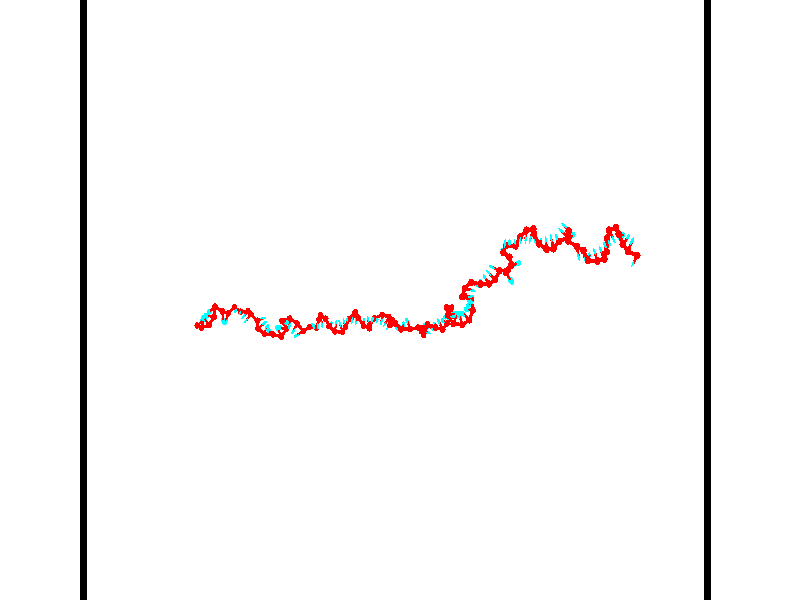 // switches for output
#declare DRAW_BASES = 1; // possible values are 0, 1; only relevant for DNA ribbons
#declare DRAW_BASES_TYPE = 3; // possible values are 1, 2, 3; only relevant for DNA ribbons
#declare DRAW_FOG = 0; // set to 1 to enable fog

#include "colors.inc"

#include "transforms.inc"
background { rgb <1, 1, 1>}

#default {
   normal{
       ripples 0.25
       frequency 0.20
       turbulence 0.2
       lambda 5
   }
	finish {
		phong 0.1
		phong_size 40.
	}
}

// original window dimensions: 1024x640


// camera settings

camera {
	sky <-0, 1, 0>
	up <-0, 1, 0>
	right 1.6 * <0.99995, 0, 0.00999983>
	location <54.4867, 55, 106.329>
	look_at <55, 55, 55.0001>
	direction <0.513302, 0, -51.3289>
	angle 67.0682
}


# declare cpy_camera_pos = <54.4867, 55, 106.329>;
# if (DRAW_FOG = 1)
fog {
	fog_type 2
	up vnormalize(cpy_camera_pos)
	color rgbt<1,1,1,0.3>
	distance 1e-5
	fog_alt 3e-3
	fog_offset 88
}
# end


// LIGHTS

# declare lum = 6;
global_settings {
	ambient_light rgb lum * <0.05, 0.05, 0.05>
	max_trace_level 15
}# declare cpy_direct_light_amount = 0.25;
light_source
{	1000 * <-0.98995, -1, 1.00995>,
	rgb lum * cpy_direct_light_amount
	parallel
}

light_source
{	1000 * <0.98995, 1, -1.00995>,
	rgb lum * cpy_direct_light_amount
	parallel
}

// strand 0

// nucleotide -1

// particle -1
sphere {
	<36.095146, 53.010521, 49.721134> 0.250000
	pigment { color rgbt <1,0,0,0> }
	no_shadow
}
cylinder {
	<36.399780, 53.268608, 49.696903>,  <36.582561, 53.423462, 49.682365>, 0.100000
	pigment { color rgbt <1,0,0,0> }
	no_shadow
}
cylinder {
	<36.399780, 53.268608, 49.696903>,  <36.095146, 53.010521, 49.721134>, 0.100000
	pigment { color rgbt <1,0,0,0> }
	no_shadow
}

// particle -1
sphere {
	<36.399780, 53.268608, 49.696903> 0.100000
	pigment { color rgbt <1,0,0,0> }
	no_shadow
}
sphere {
	0, 1
	scale<0.080000,0.200000,0.300000>
	matrix <0.243041, -0.197717, 0.949652,
		0.600759, -0.737968, -0.307394,
		0.761590, 0.645222, -0.060576,
		36.628258, 53.462173, 49.678730>
	pigment { color rgbt <0,1,1,0> }
	no_shadow
}
cylinder {
	<36.635445, 52.861832, 50.198326>,  <36.095146, 53.010521, 49.721134>, 0.130000
	pigment { color rgbt <1,0,0,0> }
	no_shadow
}

// nucleotide -1

// particle -1
sphere {
	<36.635445, 52.861832, 50.198326> 0.250000
	pigment { color rgbt <1,0,0,0> }
	no_shadow
}
cylinder {
	<36.733105, 53.232414, 50.083740>,  <36.791702, 53.454765, 50.014988>, 0.100000
	pigment { color rgbt <1,0,0,0> }
	no_shadow
}
cylinder {
	<36.733105, 53.232414, 50.083740>,  <36.635445, 52.861832, 50.198326>, 0.100000
	pigment { color rgbt <1,0,0,0> }
	no_shadow
}

// particle -1
sphere {
	<36.733105, 53.232414, 50.083740> 0.100000
	pigment { color rgbt <1,0,0,0> }
	no_shadow
}
sphere {
	0, 1
	scale<0.080000,0.200000,0.300000>
	matrix <0.438705, 0.157921, 0.884646,
		0.864828, -0.341661, -0.367886,
		0.244152, 0.926460, -0.286463,
		36.806351, 53.510353, 49.997803>
	pigment { color rgbt <0,1,1,0> }
	no_shadow
}
cylinder {
	<37.390133, 53.053810, 50.382736>,  <36.635445, 52.861832, 50.198326>, 0.130000
	pigment { color rgbt <1,0,0,0> }
	no_shadow
}

// nucleotide -1

// particle -1
sphere {
	<37.390133, 53.053810, 50.382736> 0.250000
	pigment { color rgbt <1,0,0,0> }
	no_shadow
}
cylinder {
	<37.136848, 53.363365, 50.387642>,  <36.984879, 53.549099, 50.390587>, 0.100000
	pigment { color rgbt <1,0,0,0> }
	no_shadow
}
cylinder {
	<37.136848, 53.363365, 50.387642>,  <37.390133, 53.053810, 50.382736>, 0.100000
	pigment { color rgbt <1,0,0,0> }
	no_shadow
}

// particle -1
sphere {
	<37.136848, 53.363365, 50.387642> 0.100000
	pigment { color rgbt <1,0,0,0> }
	no_shadow
}
sphere {
	0, 1
	scale<0.080000,0.200000,0.300000>
	matrix <0.444182, 0.350369, 0.824587,
		0.633837, 0.527585, -0.565602,
		-0.633209, 0.773884, 0.012267,
		36.946884, 53.595531, 50.391323>
	pigment { color rgbt <0,1,1,0> }
	no_shadow
}
cylinder {
	<37.862694, 53.696892, 50.347931>,  <37.390133, 53.053810, 50.382736>, 0.130000
	pigment { color rgbt <1,0,0,0> }
	no_shadow
}

// nucleotide -1

// particle -1
sphere {
	<37.862694, 53.696892, 50.347931> 0.250000
	pigment { color rgbt <1,0,0,0> }
	no_shadow
}
cylinder {
	<37.543041, 53.763569, 50.578964>,  <37.351250, 53.803574, 50.717587>, 0.100000
	pigment { color rgbt <1,0,0,0> }
	no_shadow
}
cylinder {
	<37.543041, 53.763569, 50.578964>,  <37.862694, 53.696892, 50.347931>, 0.100000
	pigment { color rgbt <1,0,0,0> }
	no_shadow
}

// particle -1
sphere {
	<37.543041, 53.763569, 50.578964> 0.100000
	pigment { color rgbt <1,0,0,0> }
	no_shadow
}
sphere {
	0, 1
	scale<0.080000,0.200000,0.300000>
	matrix <0.601158, 0.223945, 0.767110,
		-0.001477, 0.960241, -0.279169,
		-0.799129, 0.166692, 0.577587,
		37.303303, 53.813576, 50.752239>
	pigment { color rgbt <0,1,1,0> }
	no_shadow
}
cylinder {
	<37.992950, 54.487286, 50.563900>,  <37.862694, 53.696892, 50.347931>, 0.130000
	pigment { color rgbt <1,0,0,0> }
	no_shadow
}

// nucleotide -1

// particle -1
sphere {
	<37.992950, 54.487286, 50.563900> 0.250000
	pigment { color rgbt <1,0,0,0> }
	no_shadow
}
cylinder {
	<37.774734, 54.259964, 50.810287>,  <37.643806, 54.123569, 50.958118>, 0.100000
	pigment { color rgbt <1,0,0,0> }
	no_shadow
}
cylinder {
	<37.774734, 54.259964, 50.810287>,  <37.992950, 54.487286, 50.563900>, 0.100000
	pigment { color rgbt <1,0,0,0> }
	no_shadow
}

// particle -1
sphere {
	<37.774734, 54.259964, 50.810287> 0.100000
	pigment { color rgbt <1,0,0,0> }
	no_shadow
}
sphere {
	0, 1
	scale<0.080000,0.200000,0.300000>
	matrix <0.599156, 0.249439, 0.760784,
		-0.586004, 0.784097, 0.204426,
		-0.545537, -0.568306, 0.615969,
		37.611073, 54.089474, 50.995079>
	pigment { color rgbt <0,1,1,0> }
	no_shadow
}
cylinder {
	<38.696400, 54.119846, 50.596474>,  <37.992950, 54.487286, 50.563900>, 0.130000
	pigment { color rgbt <1,0,0,0> }
	no_shadow
}

// nucleotide -1

// particle -1
sphere {
	<38.696400, 54.119846, 50.596474> 0.250000
	pigment { color rgbt <1,0,0,0> }
	no_shadow
}
cylinder {
	<38.724525, 53.723740, 50.548439>,  <38.741402, 53.486076, 50.519619>, 0.100000
	pigment { color rgbt <1,0,0,0> }
	no_shadow
}
cylinder {
	<38.724525, 53.723740, 50.548439>,  <38.696400, 54.119846, 50.596474>, 0.100000
	pigment { color rgbt <1,0,0,0> }
	no_shadow
}

// particle -1
sphere {
	<38.724525, 53.723740, 50.548439> 0.100000
	pigment { color rgbt <1,0,0,0> }
	no_shadow
}
sphere {
	0, 1
	scale<0.080000,0.200000,0.300000>
	matrix <0.007299, 0.120890, -0.992639,
		0.997498, 0.068923, 0.015729,
		0.070317, -0.990270, -0.120084,
		38.745621, 53.426659, 50.512413>
	pigment { color rgbt <0,1,1,0> }
	no_shadow
}
cylinder {
	<39.099113, 53.968384, 50.064228>,  <38.696400, 54.119846, 50.596474>, 0.130000
	pigment { color rgbt <1,0,0,0> }
	no_shadow
}

// nucleotide -1

// particle -1
sphere {
	<39.099113, 53.968384, 50.064228> 0.250000
	pigment { color rgbt <1,0,0,0> }
	no_shadow
}
cylinder {
	<38.947067, 53.599129, 50.087322>,  <38.855839, 53.377575, 50.101181>, 0.100000
	pigment { color rgbt <1,0,0,0> }
	no_shadow
}
cylinder {
	<38.947067, 53.599129, 50.087322>,  <39.099113, 53.968384, 50.064228>, 0.100000
	pigment { color rgbt <1,0,0,0> }
	no_shadow
}

// particle -1
sphere {
	<38.947067, 53.599129, 50.087322> 0.100000
	pigment { color rgbt <1,0,0,0> }
	no_shadow
}
sphere {
	0, 1
	scale<0.080000,0.200000,0.300000>
	matrix <0.032516, -0.075722, -0.996599,
		0.924366, -0.376947, 0.058799,
		-0.380117, -0.923134, 0.057738,
		38.833031, 53.322189, 50.104645>
	pigment { color rgbt <0,1,1,0> }
	no_shadow
}
cylinder {
	<39.593056, 54.431892, 49.845909>,  <39.099113, 53.968384, 50.064228>, 0.130000
	pigment { color rgbt <1,0,0,0> }
	no_shadow
}

// nucleotide -1

// particle -1
sphere {
	<39.593056, 54.431892, 49.845909> 0.250000
	pigment { color rgbt <1,0,0,0> }
	no_shadow
}
cylinder {
	<39.742237, 54.274757, 50.182144>,  <39.831745, 54.180477, 50.383884>, 0.100000
	pigment { color rgbt <1,0,0,0> }
	no_shadow
}
cylinder {
	<39.742237, 54.274757, 50.182144>,  <39.593056, 54.431892, 49.845909>, 0.100000
	pigment { color rgbt <1,0,0,0> }
	no_shadow
}

// particle -1
sphere {
	<39.742237, 54.274757, 50.182144> 0.100000
	pigment { color rgbt <1,0,0,0> }
	no_shadow
}
sphere {
	0, 1
	scale<0.080000,0.200000,0.300000>
	matrix <0.570585, -0.617295, -0.541645,
		0.731667, 0.681635, -0.006077,
		0.372956, -0.392837, 0.840585,
		39.854122, 54.156906, 50.434319>
	pigment { color rgbt <0,1,1,0> }
	no_shadow
}
cylinder {
	<40.055996, 54.091022, 49.385971>,  <39.593056, 54.431892, 49.845909>, 0.130000
	pigment { color rgbt <1,0,0,0> }
	no_shadow
}

// nucleotide -1

// particle -1
sphere {
	<40.055996, 54.091022, 49.385971> 0.250000
	pigment { color rgbt <1,0,0,0> }
	no_shadow
}
cylinder {
	<40.120705, 54.021431, 49.774521>,  <40.159531, 53.979675, 50.007648>, 0.100000
	pigment { color rgbt <1,0,0,0> }
	no_shadow
}
cylinder {
	<40.120705, 54.021431, 49.774521>,  <40.055996, 54.091022, 49.385971>, 0.100000
	pigment { color rgbt <1,0,0,0> }
	no_shadow
}

// particle -1
sphere {
	<40.120705, 54.021431, 49.774521> 0.100000
	pigment { color rgbt <1,0,0,0> }
	no_shadow
}
sphere {
	0, 1
	scale<0.080000,0.200000,0.300000>
	matrix <0.789598, -0.567602, -0.233159,
		0.591918, 0.804710, 0.045555,
		0.161769, -0.173981, 0.971371,
		40.169235, 53.969238, 50.065933>
	pigment { color rgbt <0,1,1,0> }
	no_shadow
}
cylinder {
	<40.782742, 54.134384, 49.520054>,  <40.055996, 54.091022, 49.385971>, 0.130000
	pigment { color rgbt <1,0,0,0> }
	no_shadow
}

// nucleotide -1

// particle -1
sphere {
	<40.782742, 54.134384, 49.520054> 0.250000
	pigment { color rgbt <1,0,0,0> }
	no_shadow
}
cylinder {
	<40.615376, 53.907658, 49.803925>,  <40.514954, 53.771622, 49.974247>, 0.100000
	pigment { color rgbt <1,0,0,0> }
	no_shadow
}
cylinder {
	<40.615376, 53.907658, 49.803925>,  <40.782742, 54.134384, 49.520054>, 0.100000
	pigment { color rgbt <1,0,0,0> }
	no_shadow
}

// particle -1
sphere {
	<40.615376, 53.907658, 49.803925> 0.100000
	pigment { color rgbt <1,0,0,0> }
	no_shadow
}
sphere {
	0, 1
	scale<0.080000,0.200000,0.300000>
	matrix <0.702975, -0.696869, -0.142124,
		0.575110, 0.439417, 0.690044,
		-0.418418, -0.566821, 0.709676,
		40.489849, 53.737610, 50.016827>
	pigment { color rgbt <0,1,1,0> }
	no_shadow
}
cylinder {
	<41.194599, 53.900368, 50.142689>,  <40.782742, 54.134384, 49.520054>, 0.130000
	pigment { color rgbt <1,0,0,0> }
	no_shadow
}

// nucleotide -1

// particle -1
sphere {
	<41.194599, 53.900368, 50.142689> 0.250000
	pigment { color rgbt <1,0,0,0> }
	no_shadow
}
cylinder {
	<40.922829, 53.623260, 50.045982>,  <40.759766, 53.456997, 49.987961>, 0.100000
	pigment { color rgbt <1,0,0,0> }
	no_shadow
}
cylinder {
	<40.922829, 53.623260, 50.045982>,  <41.194599, 53.900368, 50.142689>, 0.100000
	pigment { color rgbt <1,0,0,0> }
	no_shadow
}

// particle -1
sphere {
	<40.922829, 53.623260, 50.045982> 0.100000
	pigment { color rgbt <1,0,0,0> }
	no_shadow
}
sphere {
	0, 1
	scale<0.080000,0.200000,0.300000>
	matrix <0.733618, -0.647413, -0.206548,
		-0.013431, -0.317696, 0.948097,
		-0.679430, -0.692767, -0.241763,
		40.718998, 53.415432, 49.973454>
	pigment { color rgbt <0,1,1,0> }
	no_shadow
}
cylinder {
	<41.837414, 53.406628, 50.355637>,  <41.194599, 53.900368, 50.142689>, 0.130000
	pigment { color rgbt <1,0,0,0> }
	no_shadow
}

// nucleotide -1

// particle -1
sphere {
	<41.837414, 53.406628, 50.355637> 0.250000
	pigment { color rgbt <1,0,0,0> }
	no_shadow
}
cylinder {
	<42.193623, 53.519646, 50.498268>,  <42.407349, 53.587456, 50.583847>, 0.100000
	pigment { color rgbt <1,0,0,0> }
	no_shadow
}
cylinder {
	<42.193623, 53.519646, 50.498268>,  <41.837414, 53.406628, 50.355637>, 0.100000
	pigment { color rgbt <1,0,0,0> }
	no_shadow
}

// particle -1
sphere {
	<42.193623, 53.519646, 50.498268> 0.100000
	pigment { color rgbt <1,0,0,0> }
	no_shadow
}
sphere {
	0, 1
	scale<0.080000,0.200000,0.300000>
	matrix <0.131649, -0.910280, 0.392502,
		0.435483, -0.302587, -0.847818,
		0.890519, 0.282543, 0.356576,
		42.460777, 53.604408, 50.605240>
	pigment { color rgbt <0,1,1,0> }
	no_shadow
}
cylinder {
	<41.994392, 52.810894, 50.693398>,  <41.837414, 53.406628, 50.355637>, 0.130000
	pigment { color rgbt <1,0,0,0> }
	no_shadow
}

// nucleotide -1

// particle -1
sphere {
	<41.994392, 52.810894, 50.693398> 0.250000
	pigment { color rgbt <1,0,0,0> }
	no_shadow
}
cylinder {
	<42.320557, 53.042133, 50.705383>,  <42.516254, 53.180878, 50.712574>, 0.100000
	pigment { color rgbt <1,0,0,0> }
	no_shadow
}
cylinder {
	<42.320557, 53.042133, 50.705383>,  <41.994392, 52.810894, 50.693398>, 0.100000
	pigment { color rgbt <1,0,0,0> }
	no_shadow
}

// particle -1
sphere {
	<42.320557, 53.042133, 50.705383> 0.100000
	pigment { color rgbt <1,0,0,0> }
	no_shadow
}
sphere {
	0, 1
	scale<0.080000,0.200000,0.300000>
	matrix <0.535370, -0.772808, 0.340803,
		0.220178, -0.261851, -0.939657,
		0.815414, 0.578102, 0.029968,
		42.565182, 53.215565, 50.714375>
	pigment { color rgbt <0,1,1,0> }
	no_shadow
}
cylinder {
	<42.543655, 52.394836, 50.557655>,  <41.994392, 52.810894, 50.693398>, 0.130000
	pigment { color rgbt <1,0,0,0> }
	no_shadow
}

// nucleotide -1

// particle -1
sphere {
	<42.543655, 52.394836, 50.557655> 0.250000
	pigment { color rgbt <1,0,0,0> }
	no_shadow
}
cylinder {
	<42.712936, 52.706886, 50.741966>,  <42.814507, 52.894115, 50.852551>, 0.100000
	pigment { color rgbt <1,0,0,0> }
	no_shadow
}
cylinder {
	<42.712936, 52.706886, 50.741966>,  <42.543655, 52.394836, 50.557655>, 0.100000
	pigment { color rgbt <1,0,0,0> }
	no_shadow
}

// particle -1
sphere {
	<42.712936, 52.706886, 50.741966> 0.100000
	pigment { color rgbt <1,0,0,0> }
	no_shadow
}
sphere {
	0, 1
	scale<0.080000,0.200000,0.300000>
	matrix <0.567005, -0.624701, 0.536892,
		0.706686, 0.034048, -0.706707,
		0.423201, 0.780121, 0.460773,
		42.839897, 52.940922, 50.880199>
	pigment { color rgbt <0,1,1,0> }
	no_shadow
}
cylinder {
	<43.335690, 52.359081, 50.607067>,  <42.543655, 52.394836, 50.557655>, 0.130000
	pigment { color rgbt <1,0,0,0> }
	no_shadow
}

// nucleotide -1

// particle -1
sphere {
	<43.335690, 52.359081, 50.607067> 0.250000
	pigment { color rgbt <1,0,0,0> }
	no_shadow
}
cylinder {
	<43.176685, 52.547157, 50.922256>,  <43.081284, 52.660004, 51.111370>, 0.100000
	pigment { color rgbt <1,0,0,0> }
	no_shadow
}
cylinder {
	<43.176685, 52.547157, 50.922256>,  <43.335690, 52.359081, 50.607067>, 0.100000
	pigment { color rgbt <1,0,0,0> }
	no_shadow
}

// particle -1
sphere {
	<43.176685, 52.547157, 50.922256> 0.100000
	pigment { color rgbt <1,0,0,0> }
	no_shadow
}
sphere {
	0, 1
	scale<0.080000,0.200000,0.300000>
	matrix <0.615903, -0.499831, 0.608961,
		0.680183, 0.727384, -0.090906,
		-0.397511, 0.470194, 0.787974,
		43.057430, 52.688217, 51.158649>
	pigment { color rgbt <0,1,1,0> }
	no_shadow
}
cylinder {
	<44.062988, 52.172813, 50.329849>,  <43.335690, 52.359081, 50.607067>, 0.130000
	pigment { color rgbt <1,0,0,0> }
	no_shadow
}

// nucleotide -1

// particle -1
sphere {
	<44.062988, 52.172813, 50.329849> 0.250000
	pigment { color rgbt <1,0,0,0> }
	no_shadow
}
cylinder {
	<43.873718, 52.523273, 50.366661>,  <43.760159, 52.733551, 50.388748>, 0.100000
	pigment { color rgbt <1,0,0,0> }
	no_shadow
}
cylinder {
	<43.873718, 52.523273, 50.366661>,  <44.062988, 52.172813, 50.329849>, 0.100000
	pigment { color rgbt <1,0,0,0> }
	no_shadow
}

// particle -1
sphere {
	<43.873718, 52.523273, 50.366661> 0.100000
	pigment { color rgbt <1,0,0,0> }
	no_shadow
}
sphere {
	0, 1
	scale<0.080000,0.200000,0.300000>
	matrix <0.560997, 0.219123, 0.798291,
		0.679257, 0.429357, -0.595200,
		-0.473173, 0.876150, 0.092027,
		43.731766, 52.786118, 50.394268>
	pigment { color rgbt <0,1,1,0> }
	no_shadow
}
cylinder {
	<44.513523, 52.784977, 50.237801>,  <44.062988, 52.172813, 50.329849>, 0.130000
	pigment { color rgbt <1,0,0,0> }
	no_shadow
}

// nucleotide -1

// particle -1
sphere {
	<44.513523, 52.784977, 50.237801> 0.250000
	pigment { color rgbt <1,0,0,0> }
	no_shadow
}
cylinder {
	<44.207119, 52.828175, 50.491280>,  <44.023277, 52.854092, 50.643368>, 0.100000
	pigment { color rgbt <1,0,0,0> }
	no_shadow
}
cylinder {
	<44.207119, 52.828175, 50.491280>,  <44.513523, 52.784977, 50.237801>, 0.100000
	pigment { color rgbt <1,0,0,0> }
	no_shadow
}

// particle -1
sphere {
	<44.207119, 52.828175, 50.491280> 0.100000
	pigment { color rgbt <1,0,0,0> }
	no_shadow
}
sphere {
	0, 1
	scale<0.080000,0.200000,0.300000>
	matrix <0.642283, 0.169256, 0.747546,
		-0.026527, 0.979638, -0.199014,
		-0.766008, 0.107993, 0.633694,
		43.977318, 52.860573, 50.681389>
	pigment { color rgbt <0,1,1,0> }
	no_shadow
}
cylinder {
	<44.133114, 53.403328, 50.432884>,  <44.513523, 52.784977, 50.237801>, 0.130000
	pigment { color rgbt <1,0,0,0> }
	no_shadow
}

// nucleotide -1

// particle -1
sphere {
	<44.133114, 53.403328, 50.432884> 0.250000
	pigment { color rgbt <1,0,0,0> }
	no_shadow
}
cylinder {
	<44.419743, 53.323864, 50.700333>,  <44.591721, 53.276184, 50.860802>, 0.100000
	pigment { color rgbt <1,0,0,0> }
	no_shadow
}
cylinder {
	<44.419743, 53.323864, 50.700333>,  <44.133114, 53.403328, 50.432884>, 0.100000
	pigment { color rgbt <1,0,0,0> }
	no_shadow
}

// particle -1
sphere {
	<44.419743, 53.323864, 50.700333> 0.100000
	pigment { color rgbt <1,0,0,0> }
	no_shadow
}
sphere {
	0, 1
	scale<0.080000,0.200000,0.300000>
	matrix <0.470136, -0.570556, -0.673378,
		0.515261, 0.796868, -0.315448,
		0.716574, -0.198662, 0.668622,
		44.634716, 53.264267, 50.900921>
	pigment { color rgbt <0,1,1,0> }
	no_shadow
}
cylinder {
	<44.813171, 53.571384, 50.262463>,  <44.133114, 53.403328, 50.432884>, 0.130000
	pigment { color rgbt <1,0,0,0> }
	no_shadow
}

// nucleotide -1

// particle -1
sphere {
	<44.813171, 53.571384, 50.262463> 0.250000
	pigment { color rgbt <1,0,0,0> }
	no_shadow
}
cylinder {
	<44.842350, 53.263145, 50.515713>,  <44.859856, 53.078201, 50.667664>, 0.100000
	pigment { color rgbt <1,0,0,0> }
	no_shadow
}
cylinder {
	<44.842350, 53.263145, 50.515713>,  <44.813171, 53.571384, 50.262463>, 0.100000
	pigment { color rgbt <1,0,0,0> }
	no_shadow
}

// particle -1
sphere {
	<44.842350, 53.263145, 50.515713> 0.100000
	pigment { color rgbt <1,0,0,0> }
	no_shadow
}
sphere {
	0, 1
	scale<0.080000,0.200000,0.300000>
	matrix <0.583717, -0.481746, -0.653602,
		0.808674, 0.417245, 0.414672,
		0.072946, -0.770602, 0.633128,
		44.864235, 53.031963, 50.705650>
	pigment { color rgbt <0,1,1,0> }
	no_shadow
}
cylinder {
	<45.529713, 53.179226, 50.265884>,  <44.813171, 53.571384, 50.262463>, 0.130000
	pigment { color rgbt <1,0,0,0> }
	no_shadow
}

// nucleotide -1

// particle -1
sphere {
	<45.529713, 53.179226, 50.265884> 0.250000
	pigment { color rgbt <1,0,0,0> }
	no_shadow
}
cylinder {
	<45.342670, 52.863121, 50.424294>,  <45.230446, 52.673458, 50.519341>, 0.100000
	pigment { color rgbt <1,0,0,0> }
	no_shadow
}
cylinder {
	<45.342670, 52.863121, 50.424294>,  <45.529713, 53.179226, 50.265884>, 0.100000
	pigment { color rgbt <1,0,0,0> }
	no_shadow
}

// particle -1
sphere {
	<45.342670, 52.863121, 50.424294> 0.100000
	pigment { color rgbt <1,0,0,0> }
	no_shadow
}
sphere {
	0, 1
	scale<0.080000,0.200000,0.300000>
	matrix <0.571054, -0.612055, -0.547071,
		0.674717, -0.029662, 0.737481,
		-0.467605, -0.790259, 0.396025,
		45.202389, 52.626041, 50.543102>
	pigment { color rgbt <0,1,1,0> }
	no_shadow
}
cylinder {
	<46.073315, 52.588303, 50.309940>,  <45.529713, 53.179226, 50.265884>, 0.130000
	pigment { color rgbt <1,0,0,0> }
	no_shadow
}

// nucleotide -1

// particle -1
sphere {
	<46.073315, 52.588303, 50.309940> 0.250000
	pigment { color rgbt <1,0,0,0> }
	no_shadow
}
cylinder {
	<45.720985, 52.400711, 50.283989>,  <45.509586, 52.288158, 50.268417>, 0.100000
	pigment { color rgbt <1,0,0,0> }
	no_shadow
}
cylinder {
	<45.720985, 52.400711, 50.283989>,  <46.073315, 52.588303, 50.309940>, 0.100000
	pigment { color rgbt <1,0,0,0> }
	no_shadow
}

// particle -1
sphere {
	<45.720985, 52.400711, 50.283989> 0.100000
	pigment { color rgbt <1,0,0,0> }
	no_shadow
}
sphere {
	0, 1
	scale<0.080000,0.200000,0.300000>
	matrix <0.413806, -0.696027, -0.586780,
		0.230026, -0.543699, 0.807143,
		-0.880825, -0.468975, -0.064882,
		45.456738, 52.260017, 50.264523>
	pigment { color rgbt <0,1,1,0> }
	no_shadow
}
cylinder {
	<46.581944, 52.902924, 49.875324>,  <46.073315, 52.588303, 50.309940>, 0.130000
	pigment { color rgbt <1,0,0,0> }
	no_shadow
}

// nucleotide -1

// particle -1
sphere {
	<46.581944, 52.902924, 49.875324> 0.250000
	pigment { color rgbt <1,0,0,0> }
	no_shadow
}
cylinder {
	<46.632778, 53.002399, 49.491241>,  <46.663280, 53.062084, 49.260792>, 0.100000
	pigment { color rgbt <1,0,0,0> }
	no_shadow
}
cylinder {
	<46.632778, 53.002399, 49.491241>,  <46.581944, 52.902924, 49.875324>, 0.100000
	pigment { color rgbt <1,0,0,0> }
	no_shadow
}

// particle -1
sphere {
	<46.632778, 53.002399, 49.491241> 0.100000
	pigment { color rgbt <1,0,0,0> }
	no_shadow
}
sphere {
	0, 1
	scale<0.080000,0.200000,0.300000>
	matrix <-0.468816, 0.868164, 0.162798,
		0.874105, 0.429472, 0.226924,
		0.127089, 0.248688, -0.960209,
		46.670906, 53.077007, 49.203178>
	pigment { color rgbt <0,1,1,0> }
	no_shadow
}
cylinder {
	<47.224323, 52.799927, 49.574337>,  <46.581944, 52.902924, 49.875324>, 0.130000
	pigment { color rgbt <1,0,0,0> }
	no_shadow
}

// nucleotide -1

// particle -1
sphere {
	<47.224323, 52.799927, 49.574337> 0.250000
	pigment { color rgbt <1,0,0,0> }
	no_shadow
}
cylinder {
	<47.127903, 52.885101, 49.953083>,  <47.070049, 52.936207, 50.180332>, 0.100000
	pigment { color rgbt <1,0,0,0> }
	no_shadow
}
cylinder {
	<47.127903, 52.885101, 49.953083>,  <47.224323, 52.799927, 49.574337>, 0.100000
	pigment { color rgbt <1,0,0,0> }
	no_shadow
}

// particle -1
sphere {
	<47.127903, 52.885101, 49.953083> 0.100000
	pigment { color rgbt <1,0,0,0> }
	no_shadow
}
sphere {
	0, 1
	scale<0.080000,0.200000,0.300000>
	matrix <0.970464, 0.062619, 0.232975,
		-0.009684, 0.975058, -0.221740,
		-0.241050, 0.212934, 0.946865,
		47.055588, 52.948982, 50.237144>
	pigment { color rgbt <0,1,1,0> }
	no_shadow
}
cylinder {
	<47.465286, 53.460552, 49.792328>,  <47.224323, 52.799927, 49.574337>, 0.130000
	pigment { color rgbt <1,0,0,0> }
	no_shadow
}

// nucleotide -1

// particle -1
sphere {
	<47.465286, 53.460552, 49.792328> 0.250000
	pigment { color rgbt <1,0,0,0> }
	no_shadow
}
cylinder {
	<47.450439, 53.185333, 50.082214>,  <47.441532, 53.020203, 50.256145>, 0.100000
	pigment { color rgbt <1,0,0,0> }
	no_shadow
}
cylinder {
	<47.450439, 53.185333, 50.082214>,  <47.465286, 53.460552, 49.792328>, 0.100000
	pigment { color rgbt <1,0,0,0> }
	no_shadow
}

// particle -1
sphere {
	<47.450439, 53.185333, 50.082214> 0.100000
	pigment { color rgbt <1,0,0,0> }
	no_shadow
}
sphere {
	0, 1
	scale<0.080000,0.200000,0.300000>
	matrix <0.961179, 0.173843, 0.214274,
		-0.273418, 0.704535, 0.654884,
		-0.037117, -0.688047, 0.724716,
		47.439304, 52.978920, 50.299629>
	pigment { color rgbt <0,1,1,0> }
	no_shadow
}
cylinder {
	<47.701103, 53.818684, 50.453411>,  <47.465286, 53.460552, 49.792328>, 0.130000
	pigment { color rgbt <1,0,0,0> }
	no_shadow
}

// nucleotide -1

// particle -1
sphere {
	<47.701103, 53.818684, 50.453411> 0.250000
	pigment { color rgbt <1,0,0,0> }
	no_shadow
}
cylinder {
	<47.766796, 53.425388, 50.421722>,  <47.806213, 53.189411, 50.402710>, 0.100000
	pigment { color rgbt <1,0,0,0> }
	no_shadow
}
cylinder {
	<47.766796, 53.425388, 50.421722>,  <47.701103, 53.818684, 50.453411>, 0.100000
	pigment { color rgbt <1,0,0,0> }
	no_shadow
}

// particle -1
sphere {
	<47.766796, 53.425388, 50.421722> 0.100000
	pigment { color rgbt <1,0,0,0> }
	no_shadow
}
sphere {
	0, 1
	scale<0.080000,0.200000,0.300000>
	matrix <0.983583, 0.169323, -0.062403,
		0.074771, -0.067670, 0.994902,
		0.164237, -0.983235, -0.079219,
		47.816067, 53.130417, 50.397957>
	pigment { color rgbt <0,1,1,0> }
	no_shadow
}
cylinder {
	<48.248604, 53.572525, 51.035828>,  <47.701103, 53.818684, 50.453411>, 0.130000
	pigment { color rgbt <1,0,0,0> }
	no_shadow
}

// nucleotide -1

// particle -1
sphere {
	<48.248604, 53.572525, 51.035828> 0.250000
	pigment { color rgbt <1,0,0,0> }
	no_shadow
}
cylinder {
	<48.308041, 53.326195, 50.726330>,  <48.343704, 53.178398, 50.540630>, 0.100000
	pigment { color rgbt <1,0,0,0> }
	no_shadow
}
cylinder {
	<48.308041, 53.326195, 50.726330>,  <48.248604, 53.572525, 51.035828>, 0.100000
	pigment { color rgbt <1,0,0,0> }
	no_shadow
}

// particle -1
sphere {
	<48.308041, 53.326195, 50.726330> 0.100000
	pigment { color rgbt <1,0,0,0> }
	no_shadow
}
sphere {
	0, 1
	scale<0.080000,0.200000,0.300000>
	matrix <0.984714, 0.164043, 0.058544,
		0.090874, -0.770616, 0.630788,
		0.148591, -0.615826, -0.773744,
		48.352619, 53.141449, 50.494205>
	pigment { color rgbt <0,1,1,0> }
	no_shadow
}
cylinder {
	<48.557175, 53.015785, 51.252922>,  <48.248604, 53.572525, 51.035828>, 0.130000
	pigment { color rgbt <1,0,0,0> }
	no_shadow
}

// nucleotide -1

// particle -1
sphere {
	<48.557175, 53.015785, 51.252922> 0.250000
	pigment { color rgbt <1,0,0,0> }
	no_shadow
}
cylinder {
	<48.640247, 53.107979, 50.872658>,  <48.690090, 53.163296, 50.644501>, 0.100000
	pigment { color rgbt <1,0,0,0> }
	no_shadow
}
cylinder {
	<48.640247, 53.107979, 50.872658>,  <48.557175, 53.015785, 51.252922>, 0.100000
	pigment { color rgbt <1,0,0,0> }
	no_shadow
}

// particle -1
sphere {
	<48.640247, 53.107979, 50.872658> 0.100000
	pigment { color rgbt <1,0,0,0> }
	no_shadow
}
sphere {
	0, 1
	scale<0.080000,0.200000,0.300000>
	matrix <0.977605, -0.015087, 0.209907,
		0.034037, -0.972959, -0.228456,
		0.207678, 0.230484, -0.950656,
		48.702549, 53.177124, 50.587460>
	pigment { color rgbt <0,1,1,0> }
	no_shadow
}
cylinder {
	<49.090057, 52.583019, 51.057369>,  <48.557175, 53.015785, 51.252922>, 0.130000
	pigment { color rgbt <1,0,0,0> }
	no_shadow
}

// nucleotide -1

// particle -1
sphere {
	<49.090057, 52.583019, 51.057369> 0.250000
	pigment { color rgbt <1,0,0,0> }
	no_shadow
}
cylinder {
	<49.123714, 52.920036, 50.844563>,  <49.143909, 53.122246, 50.716881>, 0.100000
	pigment { color rgbt <1,0,0,0> }
	no_shadow
}
cylinder {
	<49.123714, 52.920036, 50.844563>,  <49.090057, 52.583019, 51.057369>, 0.100000
	pigment { color rgbt <1,0,0,0> }
	no_shadow
}

// particle -1
sphere {
	<49.123714, 52.920036, 50.844563> 0.100000
	pigment { color rgbt <1,0,0,0> }
	no_shadow
}
sphere {
	0, 1
	scale<0.080000,0.200000,0.300000>
	matrix <0.960784, 0.072973, 0.267524,
		0.264223, -0.533659, -0.803364,
		0.084143, 0.842545, -0.532012,
		49.148956, 53.172798, 50.684959>
	pigment { color rgbt <0,1,1,0> }
	no_shadow
}
cylinder {
	<49.773243, 52.554760, 50.794044>,  <49.090057, 52.583019, 51.057369>, 0.130000
	pigment { color rgbt <1,0,0,0> }
	no_shadow
}

// nucleotide -1

// particle -1
sphere {
	<49.773243, 52.554760, 50.794044> 0.250000
	pigment { color rgbt <1,0,0,0> }
	no_shadow
}
cylinder {
	<49.627846, 52.927261, 50.783958>,  <49.540607, 53.150764, 50.777908>, 0.100000
	pigment { color rgbt <1,0,0,0> }
	no_shadow
}
cylinder {
	<49.627846, 52.927261, 50.783958>,  <49.773243, 52.554760, 50.794044>, 0.100000
	pigment { color rgbt <1,0,0,0> }
	no_shadow
}

// particle -1
sphere {
	<49.627846, 52.927261, 50.783958> 0.100000
	pigment { color rgbt <1,0,0,0> }
	no_shadow
}
sphere {
	0, 1
	scale<0.080000,0.200000,0.300000>
	matrix <0.919729, 0.363035, 0.149341,
		0.148229, 0.031092, -0.988464,
		-0.363491, 0.931256, -0.025216,
		49.518799, 53.206638, 50.776394>
	pigment { color rgbt <0,1,1,0> }
	no_shadow
}
cylinder {
	<50.015221, 52.929939, 50.259270>,  <49.773243, 52.554760, 50.794044>, 0.130000
	pigment { color rgbt <1,0,0,0> }
	no_shadow
}

// nucleotide -1

// particle -1
sphere {
	<50.015221, 52.929939, 50.259270> 0.250000
	pigment { color rgbt <1,0,0,0> }
	no_shadow
}
cylinder {
	<49.935169, 53.186909, 50.555176>,  <49.887138, 53.341091, 50.732719>, 0.100000
	pigment { color rgbt <1,0,0,0> }
	no_shadow
}
cylinder {
	<49.935169, 53.186909, 50.555176>,  <50.015221, 52.929939, 50.259270>, 0.100000
	pigment { color rgbt <1,0,0,0> }
	no_shadow
}

// particle -1
sphere {
	<49.935169, 53.186909, 50.555176> 0.100000
	pigment { color rgbt <1,0,0,0> }
	no_shadow
}
sphere {
	0, 1
	scale<0.080000,0.200000,0.300000>
	matrix <0.970702, 0.232491, 0.060701,
		-0.132993, 0.730236, -0.670125,
		-0.200124, 0.642420, 0.739762,
		49.875134, 53.379635, 50.777103>
	pigment { color rgbt <0,1,1,0> }
	no_shadow
}
cylinder {
	<50.307549, 53.522175, 50.215805>,  <50.015221, 52.929939, 50.259270>, 0.130000
	pigment { color rgbt <1,0,0,0> }
	no_shadow
}

// nucleotide -1

// particle -1
sphere {
	<50.307549, 53.522175, 50.215805> 0.250000
	pigment { color rgbt <1,0,0,0> }
	no_shadow
}
cylinder {
	<50.254776, 53.503128, 50.611851>,  <50.223114, 53.491699, 50.849480>, 0.100000
	pigment { color rgbt <1,0,0,0> }
	no_shadow
}
cylinder {
	<50.254776, 53.503128, 50.611851>,  <50.307549, 53.522175, 50.215805>, 0.100000
	pigment { color rgbt <1,0,0,0> }
	no_shadow
}

// particle -1
sphere {
	<50.254776, 53.503128, 50.611851> 0.100000
	pigment { color rgbt <1,0,0,0> }
	no_shadow
}
sphere {
	0, 1
	scale<0.080000,0.200000,0.300000>
	matrix <0.989448, 0.054022, 0.134437,
		-0.059890, 0.997404, 0.039991,
		-0.131928, -0.047621, 0.990115,
		50.215199, 53.488842, 50.908886>
	pigment { color rgbt <0,1,1,0> }
	no_shadow
}
cylinder {
	<50.827286, 53.945686, 50.517925>,  <50.307549, 53.522175, 50.215805>, 0.130000
	pigment { color rgbt <1,0,0,0> }
	no_shadow
}

// nucleotide -1

// particle -1
sphere {
	<50.827286, 53.945686, 50.517925> 0.250000
	pigment { color rgbt <1,0,0,0> }
	no_shadow
}
cylinder {
	<50.729511, 53.658154, 50.778244>,  <50.670845, 53.485634, 50.934433>, 0.100000
	pigment { color rgbt <1,0,0,0> }
	no_shadow
}
cylinder {
	<50.729511, 53.658154, 50.778244>,  <50.827286, 53.945686, 50.517925>, 0.100000
	pigment { color rgbt <1,0,0,0> }
	no_shadow
}

// particle -1
sphere {
	<50.729511, 53.658154, 50.778244> 0.100000
	pigment { color rgbt <1,0,0,0> }
	no_shadow
}
sphere {
	0, 1
	scale<0.080000,0.200000,0.300000>
	matrix <0.968568, -0.149078, 0.199125,
		-0.046118, 0.679013, 0.732677,
		-0.244435, -0.718831, 0.650795,
		50.656181, 53.442505, 50.973484>
	pigment { color rgbt <0,1,1,0> }
	no_shadow
}
cylinder {
	<50.961025, 54.064392, 51.257633>,  <50.827286, 53.945686, 50.517925>, 0.130000
	pigment { color rgbt <1,0,0,0> }
	no_shadow
}

// nucleotide -1

// particle -1
sphere {
	<50.961025, 54.064392, 51.257633> 0.250000
	pigment { color rgbt <1,0,0,0> }
	no_shadow
}
cylinder {
	<50.981041, 53.671761, 51.183880>,  <50.993050, 53.436180, 51.139629>, 0.100000
	pigment { color rgbt <1,0,0,0> }
	no_shadow
}
cylinder {
	<50.981041, 53.671761, 51.183880>,  <50.961025, 54.064392, 51.257633>, 0.100000
	pigment { color rgbt <1,0,0,0> }
	no_shadow
}

// particle -1
sphere {
	<50.981041, 53.671761, 51.183880> 0.100000
	pigment { color rgbt <1,0,0,0> }
	no_shadow
}
sphere {
	0, 1
	scale<0.080000,0.200000,0.300000>
	matrix <0.953973, -0.007683, 0.299794,
		-0.295688, -0.190897, 0.936016,
		0.050038, -0.981580, -0.184383,
		50.996052, 53.377285, 51.128567>
	pigment { color rgbt <0,1,1,0> }
	no_shadow
}
cylinder {
	<51.271107, 53.682999, 51.891220>,  <50.961025, 54.064392, 51.257633>, 0.130000
	pigment { color rgbt <1,0,0,0> }
	no_shadow
}

// nucleotide -1

// particle -1
sphere {
	<51.271107, 53.682999, 51.891220> 0.250000
	pigment { color rgbt <1,0,0,0> }
	no_shadow
}
cylinder {
	<51.325565, 53.582001, 51.508030>,  <51.358242, 53.521400, 51.278118>, 0.100000
	pigment { color rgbt <1,0,0,0> }
	no_shadow
}
cylinder {
	<51.325565, 53.582001, 51.508030>,  <51.271107, 53.682999, 51.891220>, 0.100000
	pigment { color rgbt <1,0,0,0> }
	no_shadow
}

// particle -1
sphere {
	<51.325565, 53.582001, 51.508030> 0.100000
	pigment { color rgbt <1,0,0,0> }
	no_shadow
}
sphere {
	0, 1
	scale<0.080000,0.200000,0.300000>
	matrix <0.986815, 0.119989, 0.108623,
		0.087519, -0.960129, 0.265503,
		0.136149, -0.252496, -0.957971,
		51.366409, 53.506252, 51.220638>
	pigment { color rgbt <0,1,1,0> }
	no_shadow
}
cylinder {
	<51.729923, 53.065952, 51.826134>,  <51.271107, 53.682999, 51.891220>, 0.130000
	pigment { color rgbt <1,0,0,0> }
	no_shadow
}

// nucleotide -1

// particle -1
sphere {
	<51.729923, 53.065952, 51.826134> 0.250000
	pigment { color rgbt <1,0,0,0> }
	no_shadow
}
cylinder {
	<51.742092, 53.288364, 51.493893>,  <51.749393, 53.421810, 51.294548>, 0.100000
	pigment { color rgbt <1,0,0,0> }
	no_shadow
}
cylinder {
	<51.742092, 53.288364, 51.493893>,  <51.729923, 53.065952, 51.826134>, 0.100000
	pigment { color rgbt <1,0,0,0> }
	no_shadow
}

// particle -1
sphere {
	<51.742092, 53.288364, 51.493893> 0.100000
	pigment { color rgbt <1,0,0,0> }
	no_shadow
}
sphere {
	0, 1
	scale<0.080000,0.200000,0.300000>
	matrix <0.999482, -0.008228, 0.031104,
		0.010461, -0.831121, -0.555994,
		0.030425, 0.556031, -0.830604,
		51.751221, 53.455173, 51.244713>
	pigment { color rgbt <0,1,1,0> }
	no_shadow
}
cylinder {
	<52.260937, 52.844017, 51.337624>,  <51.729923, 53.065952, 51.826134>, 0.130000
	pigment { color rgbt <1,0,0,0> }
	no_shadow
}

// nucleotide -1

// particle -1
sphere {
	<52.260937, 52.844017, 51.337624> 0.250000
	pigment { color rgbt <1,0,0,0> }
	no_shadow
}
cylinder {
	<52.190186, 53.234558, 51.287910>,  <52.147736, 53.468884, 51.258083>, 0.100000
	pigment { color rgbt <1,0,0,0> }
	no_shadow
}
cylinder {
	<52.190186, 53.234558, 51.287910>,  <52.260937, 52.844017, 51.337624>, 0.100000
	pigment { color rgbt <1,0,0,0> }
	no_shadow
}

// particle -1
sphere {
	<52.190186, 53.234558, 51.287910> 0.100000
	pigment { color rgbt <1,0,0,0> }
	no_shadow
}
sphere {
	0, 1
	scale<0.080000,0.200000,0.300000>
	matrix <0.971160, 0.152624, -0.183178,
		-0.159878, -0.153101, -0.975192,
		-0.176882, 0.976353, -0.124284,
		52.137119, 53.527466, 51.250626>
	pigment { color rgbt <0,1,1,0> }
	no_shadow
}
cylinder {
	<52.254963, 53.093861, 50.614674>,  <52.260937, 52.844017, 51.337624>, 0.130000
	pigment { color rgbt <1,0,0,0> }
	no_shadow
}

// nucleotide -1

// particle -1
sphere {
	<52.254963, 53.093861, 50.614674> 0.250000
	pigment { color rgbt <1,0,0,0> }
	no_shadow
}
cylinder {
	<52.401756, 53.321087, 50.909325>,  <52.489830, 53.457424, 51.086117>, 0.100000
	pigment { color rgbt <1,0,0,0> }
	no_shadow
}
cylinder {
	<52.401756, 53.321087, 50.909325>,  <52.254963, 53.093861, 50.614674>, 0.100000
	pigment { color rgbt <1,0,0,0> }
	no_shadow
}

// particle -1
sphere {
	<52.401756, 53.321087, 50.909325> 0.100000
	pigment { color rgbt <1,0,0,0> }
	no_shadow
}
sphere {
	0, 1
	scale<0.080000,0.200000,0.300000>
	matrix <0.920934, -0.110207, -0.373811,
		-0.131167, 0.815571, -0.563595,
		0.366981, 0.568065, 0.736632,
		52.511852, 53.491505, 51.130314>
	pigment { color rgbt <0,1,1,0> }
	no_shadow
}
cylinder {
	<52.691113, 53.578819, 50.252533>,  <52.254963, 53.093861, 50.614674>, 0.130000
	pigment { color rgbt <1,0,0,0> }
	no_shadow
}

// nucleotide -1

// particle -1
sphere {
	<52.691113, 53.578819, 50.252533> 0.250000
	pigment { color rgbt <1,0,0,0> }
	no_shadow
}
cylinder {
	<52.830616, 53.514137, 50.621796>,  <52.914318, 53.475327, 50.843353>, 0.100000
	pigment { color rgbt <1,0,0,0> }
	no_shadow
}
cylinder {
	<52.830616, 53.514137, 50.621796>,  <52.691113, 53.578819, 50.252533>, 0.100000
	pigment { color rgbt <1,0,0,0> }
	no_shadow
}

// particle -1
sphere {
	<52.830616, 53.514137, 50.621796> 0.100000
	pigment { color rgbt <1,0,0,0> }
	no_shadow
}
sphere {
	0, 1
	scale<0.080000,0.200000,0.300000>
	matrix <0.860241, -0.335687, -0.383795,
		0.371954, 0.927990, 0.022031,
		0.348762, -0.161706, 0.923155,
		52.935246, 53.465626, 50.898743>
	pigment { color rgbt <0,1,1,0> }
	no_shadow
}
cylinder {
	<53.394085, 53.854485, 50.211212>,  <52.691113, 53.578819, 50.252533>, 0.130000
	pigment { color rgbt <1,0,0,0> }
	no_shadow
}

// nucleotide -1

// particle -1
sphere {
	<53.394085, 53.854485, 50.211212> 0.250000
	pigment { color rgbt <1,0,0,0> }
	no_shadow
}
cylinder {
	<53.359604, 53.557930, 50.477417>,  <53.338917, 53.379997, 50.637142>, 0.100000
	pigment { color rgbt <1,0,0,0> }
	no_shadow
}
cylinder {
	<53.359604, 53.557930, 50.477417>,  <53.394085, 53.854485, 50.211212>, 0.100000
	pigment { color rgbt <1,0,0,0> }
	no_shadow
}

// particle -1
sphere {
	<53.359604, 53.557930, 50.477417> 0.100000
	pigment { color rgbt <1,0,0,0> }
	no_shadow
}
sphere {
	0, 1
	scale<0.080000,0.200000,0.300000>
	matrix <0.886789, -0.361545, -0.287907,
		0.454065, 0.565355, 0.688621,
		-0.086198, -0.741390, 0.665515,
		53.333744, 53.335514, 50.677071>
	pigment { color rgbt <0,1,1,0> }
	no_shadow
}
cylinder {
	<54.024815, 53.690781, 50.434605>,  <53.394085, 53.854485, 50.211212>, 0.130000
	pigment { color rgbt <1,0,0,0> }
	no_shadow
}

// nucleotide -1

// particle -1
sphere {
	<54.024815, 53.690781, 50.434605> 0.250000
	pigment { color rgbt <1,0,0,0> }
	no_shadow
}
cylinder {
	<53.798412, 53.362869, 50.469482>,  <53.662571, 53.166122, 50.490410>, 0.100000
	pigment { color rgbt <1,0,0,0> }
	no_shadow
}
cylinder {
	<53.798412, 53.362869, 50.469482>,  <54.024815, 53.690781, 50.434605>, 0.100000
	pigment { color rgbt <1,0,0,0> }
	no_shadow
}

// particle -1
sphere {
	<53.798412, 53.362869, 50.469482> 0.100000
	pigment { color rgbt <1,0,0,0> }
	no_shadow
}
sphere {
	0, 1
	scale<0.080000,0.200000,0.300000>
	matrix <0.815571, -0.572240, -0.085939,
		0.120350, 0.022474, 0.992477,
		-0.566004, -0.819778, 0.087198,
		53.628613, 53.116936, 50.495644>
	pigment { color rgbt <0,1,1,0> }
	no_shadow
}
cylinder {
	<54.137878, 53.089649, 50.965221>,  <54.024815, 53.690781, 50.434605>, 0.130000
	pigment { color rgbt <1,0,0,0> }
	no_shadow
}

// nucleotide -1

// particle -1
sphere {
	<54.137878, 53.089649, 50.965221> 0.250000
	pigment { color rgbt <1,0,0,0> }
	no_shadow
}
cylinder {
	<54.007126, 52.975571, 50.604820>,  <53.928673, 52.907124, 50.388580>, 0.100000
	pigment { color rgbt <1,0,0,0> }
	no_shadow
}
cylinder {
	<54.007126, 52.975571, 50.604820>,  <54.137878, 53.089649, 50.965221>, 0.100000
	pigment { color rgbt <1,0,0,0> }
	no_shadow
}

// particle -1
sphere {
	<54.007126, 52.975571, 50.604820> 0.100000
	pigment { color rgbt <1,0,0,0> }
	no_shadow
}
sphere {
	0, 1
	scale<0.080000,0.200000,0.300000>
	matrix <0.857124, -0.491070, -0.155528,
		-0.398101, -0.823113, 0.404970,
		-0.326885, -0.285194, -0.901005,
		53.909061, 52.890011, 50.334518>
	pigment { color rgbt <0,1,1,0> }
	no_shadow
}
cylinder {
	<54.365620, 53.490028, 51.559795>,  <54.137878, 53.089649, 50.965221>, 0.130000
	pigment { color rgbt <1,0,0,0> }
	no_shadow
}

// nucleotide -1

// particle -1
sphere {
	<54.365620, 53.490028, 51.559795> 0.250000
	pigment { color rgbt <1,0,0,0> }
	no_shadow
}
cylinder {
	<54.564117, 53.144615, 51.523907>,  <54.683216, 52.937366, 51.502373>, 0.100000
	pigment { color rgbt <1,0,0,0> }
	no_shadow
}
cylinder {
	<54.564117, 53.144615, 51.523907>,  <54.365620, 53.490028, 51.559795>, 0.100000
	pigment { color rgbt <1,0,0,0> }
	no_shadow
}

// particle -1
sphere {
	<54.564117, 53.144615, 51.523907> 0.100000
	pigment { color rgbt <1,0,0,0> }
	no_shadow
}
sphere {
	0, 1
	scale<0.080000,0.200000,0.300000>
	matrix <0.834308, 0.445742, 0.324414,
		-0.240151, -0.235842, 0.941651,
		0.496244, -0.863535, -0.089719,
		54.712990, 52.885555, 51.496990>
	pigment { color rgbt <0,1,1,0> }
	no_shadow
}
cylinder {
	<54.605812, 53.248302, 52.191425>,  <54.365620, 53.490028, 51.559795>, 0.130000
	pigment { color rgbt <1,0,0,0> }
	no_shadow
}

// nucleotide -1

// particle -1
sphere {
	<54.605812, 53.248302, 52.191425> 0.250000
	pigment { color rgbt <1,0,0,0> }
	no_shadow
}
cylinder {
	<54.837929, 53.118477, 51.892647>,  <54.977200, 53.040581, 51.713379>, 0.100000
	pigment { color rgbt <1,0,0,0> }
	no_shadow
}
cylinder {
	<54.837929, 53.118477, 51.892647>,  <54.605812, 53.248302, 52.191425>, 0.100000
	pigment { color rgbt <1,0,0,0> }
	no_shadow
}

// particle -1
sphere {
	<54.837929, 53.118477, 51.892647> 0.100000
	pigment { color rgbt <1,0,0,0> }
	no_shadow
}
sphere {
	0, 1
	scale<0.080000,0.200000,0.300000>
	matrix <0.767029, 0.526072, 0.367308,
		0.273732, -0.786072, 0.554221,
		0.580291, -0.324560, -0.746943,
		55.012016, 53.021111, 51.668564>
	pigment { color rgbt <0,1,1,0> }
	no_shadow
}
cylinder {
	<55.116673, 52.820320, 52.416046>,  <54.605812, 53.248302, 52.191425>, 0.130000
	pigment { color rgbt <1,0,0,0> }
	no_shadow
}

// nucleotide -1

// particle -1
sphere {
	<55.116673, 52.820320, 52.416046> 0.250000
	pigment { color rgbt <1,0,0,0> }
	no_shadow
}
cylinder {
	<55.250328, 53.028770, 52.101906>,  <55.330521, 53.153839, 51.913422>, 0.100000
	pigment { color rgbt <1,0,0,0> }
	no_shadow
}
cylinder {
	<55.250328, 53.028770, 52.101906>,  <55.116673, 52.820320, 52.416046>, 0.100000
	pigment { color rgbt <1,0,0,0> }
	no_shadow
}

// particle -1
sphere {
	<55.250328, 53.028770, 52.101906> 0.100000
	pigment { color rgbt <1,0,0,0> }
	no_shadow
}
sphere {
	0, 1
	scale<0.080000,0.200000,0.300000>
	matrix <0.754412, 0.351610, 0.554286,
		0.564989, -0.777690, -0.275654,
		0.334140, 0.521122, -0.785355,
		55.350571, 53.185108, 51.866299>
	pigment { color rgbt <0,1,1,0> }
	no_shadow
}
cylinder {
	<55.952763, 52.833454, 52.436481>,  <55.116673, 52.820320, 52.416046>, 0.130000
	pigment { color rgbt <1,0,0,0> }
	no_shadow
}

// nucleotide -1

// particle -1
sphere {
	<55.952763, 52.833454, 52.436481> 0.250000
	pigment { color rgbt <1,0,0,0> }
	no_shadow
}
cylinder {
	<55.804665, 53.163376, 52.265545>,  <55.715805, 53.361328, 52.162983>, 0.100000
	pigment { color rgbt <1,0,0,0> }
	no_shadow
}
cylinder {
	<55.804665, 53.163376, 52.265545>,  <55.952763, 52.833454, 52.436481>, 0.100000
	pigment { color rgbt <1,0,0,0> }
	no_shadow
}

// particle -1
sphere {
	<55.804665, 53.163376, 52.265545> 0.100000
	pigment { color rgbt <1,0,0,0> }
	no_shadow
}
sphere {
	0, 1
	scale<0.080000,0.200000,0.300000>
	matrix <0.499595, 0.564640, 0.656953,
		0.783150, 0.029735, -0.621121,
		-0.370244, 0.824802, -0.427342,
		55.693592, 53.410816, 52.137341>
	pigment { color rgbt <0,1,1,0> }
	no_shadow
}
cylinder {
	<56.661201, 52.939999, 52.388962>,  <55.952763, 52.833454, 52.436481>, 0.130000
	pigment { color rgbt <1,0,0,0> }
	no_shadow
}

// nucleotide -1

// particle -1
sphere {
	<56.661201, 52.939999, 52.388962> 0.250000
	pigment { color rgbt <1,0,0,0> }
	no_shadow
}
cylinder {
	<57.043770, 53.053963, 52.363426>,  <57.273312, 53.122341, 52.348106>, 0.100000
	pigment { color rgbt <1,0,0,0> }
	no_shadow
}
cylinder {
	<57.043770, 53.053963, 52.363426>,  <56.661201, 52.939999, 52.388962>, 0.100000
	pigment { color rgbt <1,0,0,0> }
	no_shadow
}

// particle -1
sphere {
	<57.043770, 53.053963, 52.363426> 0.100000
	pigment { color rgbt <1,0,0,0> }
	no_shadow
}
sphere {
	0, 1
	scale<0.080000,0.200000,0.300000>
	matrix <0.124412, -0.199867, 0.971892,
		0.264147, -0.937484, -0.226605,
		0.956424, 0.284915, -0.063840,
		57.330696, 53.139439, 52.344273>
	pigment { color rgbt <0,1,1,0> }
	no_shadow
}
cylinder {
	<57.133564, 52.396580, 52.602516>,  <56.661201, 52.939999, 52.388962>, 0.130000
	pigment { color rgbt <1,0,0,0> }
	no_shadow
}

// nucleotide -1

// particle -1
sphere {
	<57.133564, 52.396580, 52.602516> 0.250000
	pigment { color rgbt <1,0,0,0> }
	no_shadow
}
cylinder {
	<57.316322, 52.749481, 52.647907>,  <57.425976, 52.961224, 52.675140>, 0.100000
	pigment { color rgbt <1,0,0,0> }
	no_shadow
}
cylinder {
	<57.316322, 52.749481, 52.647907>,  <57.133564, 52.396580, 52.602516>, 0.100000
	pigment { color rgbt <1,0,0,0> }
	no_shadow
}

// particle -1
sphere {
	<57.316322, 52.749481, 52.647907> 0.100000
	pigment { color rgbt <1,0,0,0> }
	no_shadow
}
sphere {
	0, 1
	scale<0.080000,0.200000,0.300000>
	matrix <0.046329, -0.151000, 0.987448,
		0.888314, -0.445902, -0.109865,
		0.456894, 0.882253, 0.113477,
		57.453392, 53.014156, 52.681950>
	pigment { color rgbt <0,1,1,0> }
	no_shadow
}
cylinder {
	<56.919235, 52.706520, 53.284801>,  <57.133564, 52.396580, 52.602516>, 0.130000
	pigment { color rgbt <1,0,0,0> }
	no_shadow
}

// nucleotide -1

// particle -1
sphere {
	<56.919235, 52.706520, 53.284801> 0.250000
	pigment { color rgbt <1,0,0,0> }
	no_shadow
}
cylinder {
	<57.242653, 52.643414, 53.058044>,  <57.436703, 52.605549, 52.921989>, 0.100000
	pigment { color rgbt <1,0,0,0> }
	no_shadow
}
cylinder {
	<57.242653, 52.643414, 53.058044>,  <56.919235, 52.706520, 53.284801>, 0.100000
	pigment { color rgbt <1,0,0,0> }
	no_shadow
}

// particle -1
sphere {
	<57.242653, 52.643414, 53.058044> 0.100000
	pigment { color rgbt <1,0,0,0> }
	no_shadow
}
sphere {
	0, 1
	scale<0.080000,0.200000,0.300000>
	matrix <0.379917, 0.875644, 0.298179,
		0.449353, -0.456463, 0.767935,
		0.808545, -0.157763, -0.566891,
		57.485218, 52.596085, 52.887978>
	pigment { color rgbt <0,1,1,0> }
	no_shadow
}
cylinder {
	<57.443695, 53.221470, 53.430157>,  <56.919235, 52.706520, 53.284801>, 0.130000
	pigment { color rgbt <1,0,0,0> }
	no_shadow
}

// nucleotide -1

// particle -1
sphere {
	<57.443695, 53.221470, 53.430157> 0.250000
	pigment { color rgbt <1,0,0,0> }
	no_shadow
}
cylinder {
	<57.670403, 53.024124, 53.166229>,  <57.806427, 52.905716, 53.007874>, 0.100000
	pigment { color rgbt <1,0,0,0> }
	no_shadow
}
cylinder {
	<57.670403, 53.024124, 53.166229>,  <57.443695, 53.221470, 53.430157>, 0.100000
	pigment { color rgbt <1,0,0,0> }
	no_shadow
}

// particle -1
sphere {
	<57.670403, 53.024124, 53.166229> 0.100000
	pigment { color rgbt <1,0,0,0> }
	no_shadow
}
sphere {
	0, 1
	scale<0.080000,0.200000,0.300000>
	matrix <0.674636, 0.737621, 0.027948,
		0.472910, -0.460980, 0.750901,
		0.566765, -0.493368, -0.659823,
		57.840431, 52.876114, 52.968281>
	pigment { color rgbt <0,1,1,0> }
	no_shadow
}
cylinder {
	<58.116112, 52.995617, 53.580032>,  <57.443695, 53.221470, 53.430157>, 0.130000
	pigment { color rgbt <1,0,0,0> }
	no_shadow
}

// nucleotide -1

// particle -1
sphere {
	<58.116112, 52.995617, 53.580032> 0.250000
	pigment { color rgbt <1,0,0,0> }
	no_shadow
}
cylinder {
	<58.106377, 53.127254, 53.202438>,  <58.100536, 53.206238, 52.975883>, 0.100000
	pigment { color rgbt <1,0,0,0> }
	no_shadow
}
cylinder {
	<58.106377, 53.127254, 53.202438>,  <58.116112, 52.995617, 53.580032>, 0.100000
	pigment { color rgbt <1,0,0,0> }
	no_shadow
}

// particle -1
sphere {
	<58.106377, 53.127254, 53.202438> 0.100000
	pigment { color rgbt <1,0,0,0> }
	no_shadow
}
sphere {
	0, 1
	scale<0.080000,0.200000,0.300000>
	matrix <0.809554, 0.560503, 0.174525,
		0.586541, -0.759958, -0.280060,
		-0.024342, 0.329090, -0.943985,
		58.099075, 53.225983, 52.919243>
	pigment { color rgbt <0,1,1,0> }
	no_shadow
}
cylinder {
	<58.792988, 52.828552, 53.104652>,  <58.116112, 52.995617, 53.580032>, 0.130000
	pigment { color rgbt <1,0,0,0> }
	no_shadow
}

// nucleotide -1

// particle -1
sphere {
	<58.792988, 52.828552, 53.104652> 0.250000
	pigment { color rgbt <1,0,0,0> }
	no_shadow
}
cylinder {
	<58.587814, 53.170788, 53.076729>,  <58.464710, 53.376129, 53.059975>, 0.100000
	pigment { color rgbt <1,0,0,0> }
	no_shadow
}
cylinder {
	<58.587814, 53.170788, 53.076729>,  <58.792988, 52.828552, 53.104652>, 0.100000
	pigment { color rgbt <1,0,0,0> }
	no_shadow
}

// particle -1
sphere {
	<58.587814, 53.170788, 53.076729> 0.100000
	pigment { color rgbt <1,0,0,0> }
	no_shadow
}
sphere {
	0, 1
	scale<0.080000,0.200000,0.300000>
	matrix <0.769889, 0.494475, 0.403442,
		0.379698, 0.153193, -0.912338,
		-0.512933, 0.855585, -0.069810,
		58.433933, 53.427464, 53.055786>
	pigment { color rgbt <0,1,1,0> }
	no_shadow
}
cylinder {
	<59.223343, 53.273582, 52.708858>,  <58.792988, 52.828552, 53.104652>, 0.130000
	pigment { color rgbt <1,0,0,0> }
	no_shadow
}

// nucleotide -1

// particle -1
sphere {
	<59.223343, 53.273582, 52.708858> 0.250000
	pigment { color rgbt <1,0,0,0> }
	no_shadow
}
cylinder {
	<58.967438, 53.396744, 52.990540>,  <58.813896, 53.470642, 53.159550>, 0.100000
	pigment { color rgbt <1,0,0,0> }
	no_shadow
}
cylinder {
	<58.967438, 53.396744, 52.990540>,  <59.223343, 53.273582, 52.708858>, 0.100000
	pigment { color rgbt <1,0,0,0> }
	no_shadow
}

// particle -1
sphere {
	<58.967438, 53.396744, 52.990540> 0.100000
	pigment { color rgbt <1,0,0,0> }
	no_shadow
}
sphere {
	0, 1
	scale<0.080000,0.200000,0.300000>
	matrix <0.768473, 0.241484, 0.592567,
		0.012399, 0.920262, -0.391107,
		-0.639763, 0.307902, 0.704202,
		58.775509, 53.489113, 53.201801>
	pigment { color rgbt <0,1,1,0> }
	no_shadow
}
cylinder {
	<59.593735, 53.824215, 53.107185>,  <59.223343, 53.273582, 52.708858>, 0.130000
	pigment { color rgbt <1,0,0,0> }
	no_shadow
}

// nucleotide -1

// particle -1
sphere {
	<59.593735, 53.824215, 53.107185> 0.250000
	pigment { color rgbt <1,0,0,0> }
	no_shadow
}
cylinder {
	<59.274406, 53.795635, 53.346378>,  <59.082809, 53.778488, 53.489895>, 0.100000
	pigment { color rgbt <1,0,0,0> }
	no_shadow
}
cylinder {
	<59.274406, 53.795635, 53.346378>,  <59.593735, 53.824215, 53.107185>, 0.100000
	pigment { color rgbt <1,0,0,0> }
	no_shadow
}

// particle -1
sphere {
	<59.274406, 53.795635, 53.346378> 0.100000
	pigment { color rgbt <1,0,0,0> }
	no_shadow
}
sphere {
	0, 1
	scale<0.080000,0.200000,0.300000>
	matrix <0.591780, 0.091172, 0.800927,
		-0.111747, 0.993268, -0.030500,
		-0.798316, -0.071452, 0.597985,
		59.034912, 53.774200, 53.525772>
	pigment { color rgbt <0,1,1,0> }
	no_shadow
}
cylinder {
	<59.534348, 54.439873, 53.546448>,  <59.593735, 53.824215, 53.107185>, 0.130000
	pigment { color rgbt <1,0,0,0> }
	no_shadow
}

// nucleotide -1

// particle -1
sphere {
	<59.534348, 54.439873, 53.546448> 0.250000
	pigment { color rgbt <1,0,0,0> }
	no_shadow
}
cylinder {
	<59.386414, 54.092964, 53.679752>,  <59.297653, 53.884819, 53.759735>, 0.100000
	pigment { color rgbt <1,0,0,0> }
	no_shadow
}
cylinder {
	<59.386414, 54.092964, 53.679752>,  <59.534348, 54.439873, 53.546448>, 0.100000
	pigment { color rgbt <1,0,0,0> }
	no_shadow
}

// particle -1
sphere {
	<59.386414, 54.092964, 53.679752> 0.100000
	pigment { color rgbt <1,0,0,0> }
	no_shadow
}
sphere {
	0, 1
	scale<0.080000,0.200000,0.300000>
	matrix <0.481308, 0.127970, 0.867160,
		-0.794711, 0.481105, 0.370097,
		-0.369834, -0.867272, 0.333259,
		59.275463, 53.832783, 53.779732>
	pigment { color rgbt <0,1,1,0> }
	no_shadow
}
cylinder {
	<59.034122, 54.458752, 54.233425>,  <59.534348, 54.439873, 53.546448>, 0.130000
	pigment { color rgbt <1,0,0,0> }
	no_shadow
}

// nucleotide -1

// particle -1
sphere {
	<59.034122, 54.458752, 54.233425> 0.250000
	pigment { color rgbt <1,0,0,0> }
	no_shadow
}
cylinder {
	<59.284752, 54.158535, 54.149426>,  <59.435127, 53.978405, 54.099026>, 0.100000
	pigment { color rgbt <1,0,0,0> }
	no_shadow
}
cylinder {
	<59.284752, 54.158535, 54.149426>,  <59.034122, 54.458752, 54.233425>, 0.100000
	pigment { color rgbt <1,0,0,0> }
	no_shadow
}

// particle -1
sphere {
	<59.284752, 54.158535, 54.149426> 0.100000
	pigment { color rgbt <1,0,0,0> }
	no_shadow
}
sphere {
	0, 1
	scale<0.080000,0.200000,0.300000>
	matrix <0.532355, 0.215364, 0.818667,
		-0.569217, -0.624746, 0.534495,
		0.626570, -0.750540, -0.209997,
		59.472721, 53.933372, 54.086426>
	pigment { color rgbt <0,1,1,0> }
	no_shadow
}
cylinder {
	<59.081688, 53.918602, 54.741272>,  <59.034122, 54.458752, 54.233425>, 0.130000
	pigment { color rgbt <1,0,0,0> }
	no_shadow
}

// nucleotide -1

// particle -1
sphere {
	<59.081688, 53.918602, 54.741272> 0.250000
	pigment { color rgbt <1,0,0,0> }
	no_shadow
}
cylinder {
	<59.436279, 53.982964, 54.567711>,  <59.649033, 54.021580, 54.463573>, 0.100000
	pigment { color rgbt <1,0,0,0> }
	no_shadow
}
cylinder {
	<59.436279, 53.982964, 54.567711>,  <59.081688, 53.918602, 54.741272>, 0.100000
	pigment { color rgbt <1,0,0,0> }
	no_shadow
}

// particle -1
sphere {
	<59.436279, 53.982964, 54.567711> 0.100000
	pigment { color rgbt <1,0,0,0> }
	no_shadow
}
sphere {
	0, 1
	scale<0.080000,0.200000,0.300000>
	matrix <0.447353, -0.057879, 0.892483,
		0.118487, -0.985272, -0.123287,
		0.886474, 0.160900, -0.433907,
		59.702221, 54.031235, 54.437538>
	pigment { color rgbt <0,1,1,0> }
	no_shadow
}
cylinder {
	<59.544460, 53.315029, 54.899956>,  <59.081688, 53.918602, 54.741272>, 0.130000
	pigment { color rgbt <1,0,0,0> }
	no_shadow
}

// nucleotide -1

// particle -1
sphere {
	<59.544460, 53.315029, 54.899956> 0.250000
	pigment { color rgbt <1,0,0,0> }
	no_shadow
}
cylinder {
	<59.714310, 53.671825, 54.837925>,  <59.816219, 53.885902, 54.800705>, 0.100000
	pigment { color rgbt <1,0,0,0> }
	no_shadow
}
cylinder {
	<59.714310, 53.671825, 54.837925>,  <59.544460, 53.315029, 54.899956>, 0.100000
	pigment { color rgbt <1,0,0,0> }
	no_shadow
}

// particle -1
sphere {
	<59.714310, 53.671825, 54.837925> 0.100000
	pigment { color rgbt <1,0,0,0> }
	no_shadow
}
sphere {
	0, 1
	scale<0.080000,0.200000,0.300000>
	matrix <0.446334, -0.057212, 0.893036,
		0.787705, -0.448424, -0.422418,
		0.424626, 0.891988, -0.155081,
		59.841698, 53.939423, 54.791401>
	pigment { color rgbt <0,1,1,0> }
	no_shadow
}
cylinder {
	<60.264809, 53.248558, 55.196430>,  <59.544460, 53.315029, 54.899956>, 0.130000
	pigment { color rgbt <1,0,0,0> }
	no_shadow
}

// nucleotide -1

// particle -1
sphere {
	<60.264809, 53.248558, 55.196430> 0.250000
	pigment { color rgbt <1,0,0,0> }
	no_shadow
}
cylinder {
	<60.145432, 53.630318, 55.193542>,  <60.073807, 53.859375, 55.191811>, 0.100000
	pigment { color rgbt <1,0,0,0> }
	no_shadow
}
cylinder {
	<60.145432, 53.630318, 55.193542>,  <60.264809, 53.248558, 55.196430>, 0.100000
	pigment { color rgbt <1,0,0,0> }
	no_shadow
}

// particle -1
sphere {
	<60.145432, 53.630318, 55.193542> 0.100000
	pigment { color rgbt <1,0,0,0> }
	no_shadow
}
sphere {
	0, 1
	scale<0.080000,0.200000,0.300000>
	matrix <0.495198, 0.161304, 0.853674,
		0.815911, 0.251201, -0.520757,
		-0.298444, 0.954400, -0.007215,
		60.055897, 53.916637, 55.191380>
	pigment { color rgbt <0,1,1,0> }
	no_shadow
}
cylinder {
	<60.853832, 53.585545, 55.463970>,  <60.264809, 53.248558, 55.196430>, 0.130000
	pigment { color rgbt <1,0,0,0> }
	no_shadow
}

// nucleotide -1

// particle -1
sphere {
	<60.853832, 53.585545, 55.463970> 0.250000
	pigment { color rgbt <1,0,0,0> }
	no_shadow
}
cylinder {
	<60.547363, 53.840919, 55.493301>,  <60.363480, 53.994144, 55.510902>, 0.100000
	pigment { color rgbt <1,0,0,0> }
	no_shadow
}
cylinder {
	<60.547363, 53.840919, 55.493301>,  <60.853832, 53.585545, 55.463970>, 0.100000
	pigment { color rgbt <1,0,0,0> }
	no_shadow
}

// particle -1
sphere {
	<60.547363, 53.840919, 55.493301> 0.100000
	pigment { color rgbt <1,0,0,0> }
	no_shadow
}
sphere {
	0, 1
	scale<0.080000,0.200000,0.300000>
	matrix <0.474636, 0.485258, 0.734333,
		0.433238, 0.597434, -0.674816,
		-0.766176, 0.638433, 0.073332,
		60.317509, 54.032448, 55.515301>
	pigment { color rgbt <0,1,1,0> }
	no_shadow
}
cylinder {
	<61.152512, 54.286098, 55.361103>,  <60.853832, 53.585545, 55.463970>, 0.130000
	pigment { color rgbt <1,0,0,0> }
	no_shadow
}

// nucleotide -1

// particle -1
sphere {
	<61.152512, 54.286098, 55.361103> 0.250000
	pigment { color rgbt <1,0,0,0> }
	no_shadow
}
cylinder {
	<60.816093, 54.305103, 55.576653>,  <60.614243, 54.316505, 55.705982>, 0.100000
	pigment { color rgbt <1,0,0,0> }
	no_shadow
}
cylinder {
	<60.816093, 54.305103, 55.576653>,  <61.152512, 54.286098, 55.361103>, 0.100000
	pigment { color rgbt <1,0,0,0> }
	no_shadow
}

// particle -1
sphere {
	<60.816093, 54.305103, 55.576653> 0.100000
	pigment { color rgbt <1,0,0,0> }
	no_shadow
}
sphere {
	0, 1
	scale<0.080000,0.200000,0.300000>
	matrix <0.493652, 0.474833, 0.728588,
		-0.221258, 0.878792, -0.422812,
		-0.841042, 0.047516, 0.538878,
		60.563782, 54.319359, 55.738316>
	pigment { color rgbt <0,1,1,0> }
	no_shadow
}
cylinder {
	<61.007458, 55.022659, 55.528744>,  <61.152512, 54.286098, 55.361103>, 0.130000
	pigment { color rgbt <1,0,0,0> }
	no_shadow
}

// nucleotide -1

// particle -1
sphere {
	<61.007458, 55.022659, 55.528744> 0.250000
	pigment { color rgbt <1,0,0,0> }
	no_shadow
}
cylinder {
	<60.837601, 54.783222, 55.800438>,  <60.735687, 54.639561, 55.963455>, 0.100000
	pigment { color rgbt <1,0,0,0> }
	no_shadow
}
cylinder {
	<60.837601, 54.783222, 55.800438>,  <61.007458, 55.022659, 55.528744>, 0.100000
	pigment { color rgbt <1,0,0,0> }
	no_shadow
}

// particle -1
sphere {
	<60.837601, 54.783222, 55.800438> 0.100000
	pigment { color rgbt <1,0,0,0> }
	no_shadow
}
sphere {
	0, 1
	scale<0.080000,0.200000,0.300000>
	matrix <0.428752, 0.527816, 0.733199,
		-0.797401, 0.602573, 0.032515,
		-0.424644, -0.598595, 0.679236,
		60.710209, 54.603645, 56.004208>
	pigment { color rgbt <0,1,1,0> }
	no_shadow
}
cylinder {
	<60.387325, 55.277580, 55.906563>,  <61.007458, 55.022659, 55.528744>, 0.130000
	pigment { color rgbt <1,0,0,0> }
	no_shadow
}

// nucleotide -1

// particle -1
sphere {
	<60.387325, 55.277580, 55.906563> 0.250000
	pigment { color rgbt <1,0,0,0> }
	no_shadow
}
cylinder {
	<60.618401, 55.059574, 56.149620>,  <60.757046, 54.928768, 56.295456>, 0.100000
	pigment { color rgbt <1,0,0,0> }
	no_shadow
}
cylinder {
	<60.618401, 55.059574, 56.149620>,  <60.387325, 55.277580, 55.906563>, 0.100000
	pigment { color rgbt <1,0,0,0> }
	no_shadow
}

// particle -1
sphere {
	<60.618401, 55.059574, 56.149620> 0.100000
	pigment { color rgbt <1,0,0,0> }
	no_shadow
}
sphere {
	0, 1
	scale<0.080000,0.200000,0.300000>
	matrix <0.091333, 0.782912, 0.615391,
		-0.811132, -0.300006, 0.502057,
		0.577688, -0.545018, 0.607645,
		60.791706, 54.896069, 56.331913>
	pigment { color rgbt <0,1,1,0> }
	no_shadow
}
cylinder {
	<60.102814, 55.219093, 56.568787>,  <60.387325, 55.277580, 55.906563>, 0.130000
	pigment { color rgbt <1,0,0,0> }
	no_shadow
}

// nucleotide -1

// particle -1
sphere {
	<60.102814, 55.219093, 56.568787> 0.250000
	pigment { color rgbt <1,0,0,0> }
	no_shadow
}
cylinder {
	<60.499695, 55.245461, 56.526474>,  <60.737823, 55.261280, 56.501087>, 0.100000
	pigment { color rgbt <1,0,0,0> }
	no_shadow
}
cylinder {
	<60.499695, 55.245461, 56.526474>,  <60.102814, 55.219093, 56.568787>, 0.100000
	pigment { color rgbt <1,0,0,0> }
	no_shadow
}

// particle -1
sphere {
	<60.499695, 55.245461, 56.526474> 0.100000
	pigment { color rgbt <1,0,0,0> }
	no_shadow
}
sphere {
	0, 1
	scale<0.080000,0.200000,0.300000>
	matrix <-0.014832, 0.905115, 0.424908,
		0.123755, -0.420026, 0.899035,
		0.992202, 0.065919, -0.105783,
		60.797356, 55.265236, 56.494740>
	pigment { color rgbt <0,1,1,0> }
	no_shadow
}
cylinder {
	<60.292839, 55.796272, 56.949387>,  <60.102814, 55.219093, 56.568787>, 0.130000
	pigment { color rgbt <1,0,0,0> }
	no_shadow
}

// nucleotide -1

// particle -1
sphere {
	<60.292839, 55.796272, 56.949387> 0.250000
	pigment { color rgbt <1,0,0,0> }
	no_shadow
}
cylinder {
	<60.670067, 55.710838, 56.847404>,  <60.896404, 55.659576, 56.786213>, 0.100000
	pigment { color rgbt <1,0,0,0> }
	no_shadow
}
cylinder {
	<60.670067, 55.710838, 56.847404>,  <60.292839, 55.796272, 56.949387>, 0.100000
	pigment { color rgbt <1,0,0,0> }
	no_shadow
}

// particle -1
sphere {
	<60.670067, 55.710838, 56.847404> 0.100000
	pigment { color rgbt <1,0,0,0> }
	no_shadow
}
sphere {
	0, 1
	scale<0.080000,0.200000,0.300000>
	matrix <0.291258, 0.900476, 0.322973,
		0.160599, -0.378844, 0.911419,
		0.943068, -0.213589, -0.254957,
		60.952988, 55.646763, 56.770916>
	pigment { color rgbt <0,1,1,0> }
	no_shadow
}
cylinder {
	<60.753689, 56.187321, 57.395683>,  <60.292839, 55.796272, 56.949387>, 0.130000
	pigment { color rgbt <1,0,0,0> }
	no_shadow
}

// nucleotide -1

// particle -1
sphere {
	<60.753689, 56.187321, 57.395683> 0.250000
	pigment { color rgbt <1,0,0,0> }
	no_shadow
}
cylinder {
	<61.052483, 56.069424, 57.157310>,  <61.231758, 55.998684, 57.014286>, 0.100000
	pigment { color rgbt <1,0,0,0> }
	no_shadow
}
cylinder {
	<61.052483, 56.069424, 57.157310>,  <60.753689, 56.187321, 57.395683>, 0.100000
	pigment { color rgbt <1,0,0,0> }
	no_shadow
}

// particle -1
sphere {
	<61.052483, 56.069424, 57.157310> 0.100000
	pigment { color rgbt <1,0,0,0> }
	no_shadow
}
sphere {
	0, 1
	scale<0.080000,0.200000,0.300000>
	matrix <0.518592, 0.819207, 0.244870,
		0.416022, -0.491962, 0.764787,
		0.746986, -0.294742, -0.595936,
		61.276577, 55.981003, 56.978531>
	pigment { color rgbt <0,1,1,0> }
	no_shadow
}
cylinder {
	<61.476048, 56.076904, 57.644016>,  <60.753689, 56.187321, 57.395683>, 0.130000
	pigment { color rgbt <1,0,0,0> }
	no_shadow
}

// nucleotide -1

// particle -1
sphere {
	<61.476048, 56.076904, 57.644016> 0.250000
	pigment { color rgbt <1,0,0,0> }
	no_shadow
}
cylinder {
	<61.539154, 56.191193, 57.265923>,  <61.577019, 56.259766, 57.039066>, 0.100000
	pigment { color rgbt <1,0,0,0> }
	no_shadow
}
cylinder {
	<61.539154, 56.191193, 57.265923>,  <61.476048, 56.076904, 57.644016>, 0.100000
	pigment { color rgbt <1,0,0,0> }
	no_shadow
}

// particle -1
sphere {
	<61.539154, 56.191193, 57.265923> 0.100000
	pigment { color rgbt <1,0,0,0> }
	no_shadow
}
sphere {
	0, 1
	scale<0.080000,0.200000,0.300000>
	matrix <0.649708, 0.690816, 0.317259,
		0.743633, -0.664180, -0.076650,
		0.157766, 0.285724, -0.945237,
		61.586483, 56.276909, 56.982353>
	pigment { color rgbt <0,1,1,0> }
	no_shadow
}
cylinder {
	<62.187695, 56.089989, 57.473907>,  <61.476048, 56.076904, 57.644016>, 0.130000
	pigment { color rgbt <1,0,0,0> }
	no_shadow
}

// nucleotide -1

// particle -1
sphere {
	<62.187695, 56.089989, 57.473907> 0.250000
	pigment { color rgbt <1,0,0,0> }
	no_shadow
}
cylinder {
	<62.034813, 56.350777, 57.211960>,  <61.943085, 56.507248, 57.054790>, 0.100000
	pigment { color rgbt <1,0,0,0> }
	no_shadow
}
cylinder {
	<62.034813, 56.350777, 57.211960>,  <62.187695, 56.089989, 57.473907>, 0.100000
	pigment { color rgbt <1,0,0,0> }
	no_shadow
}

// particle -1
sphere {
	<62.034813, 56.350777, 57.211960> 0.100000
	pigment { color rgbt <1,0,0,0> }
	no_shadow
}
sphere {
	0, 1
	scale<0.080000,0.200000,0.300000>
	matrix <0.634884, 0.700203, 0.326555,
		0.671446, -0.290955, -0.681547,
		-0.382208, 0.651967, -0.654871,
		61.920151, 56.546368, 57.015499>
	pigment { color rgbt <0,1,1,0> }
	no_shadow
}
cylinder {
	<62.746010, 56.375057, 57.251724>,  <62.187695, 56.089989, 57.473907>, 0.130000
	pigment { color rgbt <1,0,0,0> }
	no_shadow
}

// nucleotide -1

// particle -1
sphere {
	<62.746010, 56.375057, 57.251724> 0.250000
	pigment { color rgbt <1,0,0,0> }
	no_shadow
}
cylinder {
	<62.452942, 56.638939, 57.184822>,  <62.277100, 56.797268, 57.144680>, 0.100000
	pigment { color rgbt <1,0,0,0> }
	no_shadow
}
cylinder {
	<62.452942, 56.638939, 57.184822>,  <62.746010, 56.375057, 57.251724>, 0.100000
	pigment { color rgbt <1,0,0,0> }
	no_shadow
}

// particle -1
sphere {
	<62.452942, 56.638939, 57.184822> 0.100000
	pigment { color rgbt <1,0,0,0> }
	no_shadow
}
sphere {
	0, 1
	scale<0.080000,0.200000,0.300000>
	matrix <0.613298, 0.746534, 0.257980,
		0.295051, 0.086441, -0.951564,
		-0.732674, 0.659709, -0.167251,
		62.233139, 56.836853, 57.134647>
	pigment { color rgbt <0,1,1,0> }
	no_shadow
}
cylinder {
	<63.116646, 56.984116, 57.014725>,  <62.746010, 56.375057, 57.251724>, 0.130000
	pigment { color rgbt <1,0,0,0> }
	no_shadow
}

// nucleotide -1

// particle -1
sphere {
	<63.116646, 56.984116, 57.014725> 0.250000
	pigment { color rgbt <1,0,0,0> }
	no_shadow
}
cylinder {
	<62.752220, 57.137001, 57.076530>,  <62.533566, 57.228733, 57.113613>, 0.100000
	pigment { color rgbt <1,0,0,0> }
	no_shadow
}
cylinder {
	<62.752220, 57.137001, 57.076530>,  <63.116646, 56.984116, 57.014725>, 0.100000
	pigment { color rgbt <1,0,0,0> }
	no_shadow
}

// particle -1
sphere {
	<62.752220, 57.137001, 57.076530> 0.100000
	pigment { color rgbt <1,0,0,0> }
	no_shadow
}
sphere {
	0, 1
	scale<0.080000,0.200000,0.300000>
	matrix <0.412126, 0.853979, 0.317604,
		-0.010564, 0.353039, -0.935549,
		-0.911066, 0.382209, 0.154518,
		62.478901, 57.251663, 57.122887>
	pigment { color rgbt <0,1,1,0> }
	no_shadow
}
cylinder {
	<63.721294, 57.027283, 57.485626>,  <63.116646, 56.984116, 57.014725>, 0.130000
	pigment { color rgbt <1,0,0,0> }
	no_shadow
}

// nucleotide -1

// particle -1
sphere {
	<63.721294, 57.027283, 57.485626> 0.250000
	pigment { color rgbt <1,0,0,0> }
	no_shadow
}
cylinder {
	<63.863808, 57.143097, 57.840981>,  <63.949318, 57.212585, 58.054192>, 0.100000
	pigment { color rgbt <1,0,0,0> }
	no_shadow
}
cylinder {
	<63.863808, 57.143097, 57.840981>,  <63.721294, 57.027283, 57.485626>, 0.100000
	pigment { color rgbt <1,0,0,0> }
	no_shadow
}

// particle -1
sphere {
	<63.863808, 57.143097, 57.840981> 0.100000
	pigment { color rgbt <1,0,0,0> }
	no_shadow
}
sphere {
	0, 1
	scale<0.080000,0.200000,0.300000>
	matrix <-0.287145, 0.938697, -0.190777,
		-0.889161, -0.187124, 0.417586,
		0.356288, 0.289539, 0.888384,
		63.970695, 57.229958, 58.107494>
	pigment { color rgbt <0,1,1,0> }
	no_shadow
}
cylinder {
	<63.426563, 56.831860, 58.114193>,  <63.721294, 57.027283, 57.485626>, 0.130000
	pigment { color rgbt <1,0,0,0> }
	no_shadow
}

// nucleotide -1

// particle -1
sphere {
	<63.426563, 56.831860, 58.114193> 0.250000
	pigment { color rgbt <1,0,0,0> }
	no_shadow
}
cylinder {
	<63.641975, 56.517242, 58.235077>,  <63.771221, 56.328472, 58.307606>, 0.100000
	pigment { color rgbt <1,0,0,0> }
	no_shadow
}
cylinder {
	<63.641975, 56.517242, 58.235077>,  <63.426563, 56.831860, 58.114193>, 0.100000
	pigment { color rgbt <1,0,0,0> }
	no_shadow
}

// particle -1
sphere {
	<63.641975, 56.517242, 58.235077> 0.100000
	pigment { color rgbt <1,0,0,0> }
	no_shadow
}
sphere {
	0, 1
	scale<0.080000,0.200000,0.300000>
	matrix <0.266892, -0.180965, -0.946584,
		0.799220, 0.590423, 0.112468,
		0.538532, -0.786545, 0.302210,
		63.803535, 56.281281, 58.325741>
	pigment { color rgbt <0,1,1,0> }
	no_shadow
}
cylinder {
	<63.773972, 57.306267, 58.664520>,  <63.426563, 56.831860, 58.114193>, 0.130000
	pigment { color rgbt <1,0,0,0> }
	no_shadow
}

// nucleotide -1

// particle -1
sphere {
	<63.773972, 57.306267, 58.664520> 0.250000
	pigment { color rgbt <1,0,0,0> }
	no_shadow
}
cylinder {
	<64.024170, 57.351791, 58.973274>,  <64.174286, 57.379105, 59.158524>, 0.100000
	pigment { color rgbt <1,0,0,0> }
	no_shadow
}
cylinder {
	<64.024170, 57.351791, 58.973274>,  <63.773972, 57.306267, 58.664520>, 0.100000
	pigment { color rgbt <1,0,0,0> }
	no_shadow
}

// particle -1
sphere {
	<64.024170, 57.351791, 58.973274> 0.100000
	pigment { color rgbt <1,0,0,0> }
	no_shadow
}
sphere {
	0, 1
	scale<0.080000,0.200000,0.300000>
	matrix <0.776672, 0.003482, -0.629895,
		-0.074375, 0.993497, -0.086213,
		0.625499, 0.113808, 0.771880,
		64.211823, 57.385933, 59.204838>
	pigment { color rgbt <0,1,1,0> }
	no_shadow
}
cylinder {
	<63.729141, 57.851730, 58.114319>,  <63.773972, 57.306267, 58.664520>, 0.130000
	pigment { color rgbt <1,0,0,0> }
	no_shadow
}

// nucleotide -1

// particle -1
sphere {
	<63.729141, 57.851730, 58.114319> 0.250000
	pigment { color rgbt <1,0,0,0> }
	no_shadow
}
cylinder {
	<63.492950, 58.105911, 57.915306>,  <63.351238, 58.258419, 57.795898>, 0.100000
	pigment { color rgbt <1,0,0,0> }
	no_shadow
}
cylinder {
	<63.492950, 58.105911, 57.915306>,  <63.729141, 57.851730, 58.114319>, 0.100000
	pigment { color rgbt <1,0,0,0> }
	no_shadow
}

// particle -1
sphere {
	<63.492950, 58.105911, 57.915306> 0.100000
	pigment { color rgbt <1,0,0,0> }
	no_shadow
}
sphere {
	0, 1
	scale<0.080000,0.200000,0.300000>
	matrix <0.208662, 0.715724, 0.666483,
		0.779616, 0.289723, -0.555210,
		-0.590473, 0.635453, -0.497536,
		63.315807, 58.296547, 57.766045>
	pigment { color rgbt <0,1,1,0> }
	no_shadow
}
cylinder {
	<63.170284, 58.140129, 58.504929>,  <63.729141, 57.851730, 58.114319>, 0.130000
	pigment { color rgbt <1,0,0,0> }
	no_shadow
}

// nucleotide -1

// particle -1
sphere {
	<63.170284, 58.140129, 58.504929> 0.250000
	pigment { color rgbt <1,0,0,0> }
	no_shadow
}
cylinder {
	<63.188927, 58.467087, 58.734604>,  <63.200111, 58.663261, 58.872410>, 0.100000
	pigment { color rgbt <1,0,0,0> }
	no_shadow
}
cylinder {
	<63.188927, 58.467087, 58.734604>,  <63.170284, 58.140129, 58.504929>, 0.100000
	pigment { color rgbt <1,0,0,0> }
	no_shadow
}

// particle -1
sphere {
	<63.188927, 58.467087, 58.734604> 0.100000
	pigment { color rgbt <1,0,0,0> }
	no_shadow
}
sphere {
	0, 1
	scale<0.080000,0.200000,0.300000>
	matrix <0.996204, 0.004275, -0.086941,
		-0.073520, 0.576057, -0.814097,
		0.046603, 0.817398, 0.574184,
		63.202908, 58.712307, 58.906860>
	pigment { color rgbt <0,1,1,0> }
	no_shadow
}
cylinder {
	<63.469761, 58.640499, 58.157398>,  <63.170284, 58.140129, 58.504929>, 0.130000
	pigment { color rgbt <1,0,0,0> }
	no_shadow
}

// nucleotide -1

// particle -1
sphere {
	<63.469761, 58.640499, 58.157398> 0.250000
	pigment { color rgbt <1,0,0,0> }
	no_shadow
}
cylinder {
	<63.542908, 58.716633, 58.543213>,  <63.586796, 58.762314, 58.774700>, 0.100000
	pigment { color rgbt <1,0,0,0> }
	no_shadow
}
cylinder {
	<63.542908, 58.716633, 58.543213>,  <63.469761, 58.640499, 58.157398>, 0.100000
	pigment { color rgbt <1,0,0,0> }
	no_shadow
}

// particle -1
sphere {
	<63.542908, 58.716633, 58.543213> 0.100000
	pigment { color rgbt <1,0,0,0> }
	no_shadow
}
sphere {
	0, 1
	scale<0.080000,0.200000,0.300000>
	matrix <0.977393, 0.070704, -0.199260,
		-0.106124, 0.979169, -0.173106,
		0.182870, 0.190339, 0.964536,
		63.597767, 58.773735, 58.832573>
	pigment { color rgbt <0,1,1,0> }
	no_shadow
}
cylinder {
	<64.258911, 58.620281, 57.947395>,  <63.469761, 58.640499, 58.157398>, 0.130000
	pigment { color rgbt <1,0,0,0> }
	no_shadow
}

// nucleotide -1

// particle -1
sphere {
	<64.258911, 58.620281, 57.947395> 0.250000
	pigment { color rgbt <1,0,0,0> }
	no_shadow
}
cylinder {
	<64.144966, 58.740280, 58.311562>,  <64.076599, 58.812279, 58.530064>, 0.100000
	pigment { color rgbt <1,0,0,0> }
	no_shadow
}
cylinder {
	<64.144966, 58.740280, 58.311562>,  <64.258911, 58.620281, 57.947395>, 0.100000
	pigment { color rgbt <1,0,0,0> }
	no_shadow
}

// particle -1
sphere {
	<64.144966, 58.740280, 58.311562> 0.100000
	pigment { color rgbt <1,0,0,0> }
	no_shadow
}
sphere {
	0, 1
	scale<0.080000,0.200000,0.300000>
	matrix <0.945873, 0.242046, 0.216190,
		-0.155507, 0.922723, -0.352704,
		-0.284854, 0.299994, 0.910419,
		64.059509, 58.830276, 58.584686>
	pigment { color rgbt <0,1,1,0> }
	no_shadow
}
cylinder {
	<64.618813, 59.227615, 58.001606>,  <64.258911, 58.620281, 57.947395>, 0.130000
	pigment { color rgbt <1,0,0,0> }
	no_shadow
}

// nucleotide -1

// particle -1
sphere {
	<64.618813, 59.227615, 58.001606> 0.250000
	pigment { color rgbt <1,0,0,0> }
	no_shadow
}
cylinder {
	<64.552589, 59.053394, 58.355530>,  <64.512856, 58.948860, 58.567883>, 0.100000
	pigment { color rgbt <1,0,0,0> }
	no_shadow
}
cylinder {
	<64.552589, 59.053394, 58.355530>,  <64.618813, 59.227615, 58.001606>, 0.100000
	pigment { color rgbt <1,0,0,0> }
	no_shadow
}

// particle -1
sphere {
	<64.552589, 59.053394, 58.355530> 0.100000
	pigment { color rgbt <1,0,0,0> }
	no_shadow
}
sphere {
	0, 1
	scale<0.080000,0.200000,0.300000>
	matrix <0.972794, 0.075301, 0.219094,
		-0.162053, 0.897009, 0.411234,
		-0.165563, -0.435551, 0.884807,
		64.502922, 58.922729, 58.620972>
	pigment { color rgbt <0,1,1,0> }
	no_shadow
}
cylinder {
	<65.004730, 59.620316, 58.508148>,  <64.618813, 59.227615, 58.001606>, 0.130000
	pigment { color rgbt <1,0,0,0> }
	no_shadow
}

// nucleotide -1

// particle -1
sphere {
	<65.004730, 59.620316, 58.508148> 0.250000
	pigment { color rgbt <1,0,0,0> }
	no_shadow
}
cylinder {
	<64.932350, 59.260509, 58.667213>,  <64.888924, 59.044624, 58.762653>, 0.100000
	pigment { color rgbt <1,0,0,0> }
	no_shadow
}
cylinder {
	<64.932350, 59.260509, 58.667213>,  <65.004730, 59.620316, 58.508148>, 0.100000
	pigment { color rgbt <1,0,0,0> }
	no_shadow
}

// particle -1
sphere {
	<64.932350, 59.260509, 58.667213> 0.100000
	pigment { color rgbt <1,0,0,0> }
	no_shadow
}
sphere {
	0, 1
	scale<0.080000,0.200000,0.300000>
	matrix <0.937705, -0.035854, 0.345578,
		-0.296595, 0.435418, 0.849966,
		-0.180945, -0.899514, 0.397659,
		64.878067, 58.990654, 58.786510>
	pigment { color rgbt <0,1,1,0> }
	no_shadow
}
cylinder {
	<65.439674, 59.645126, 59.002781>,  <65.004730, 59.620316, 58.508148>, 0.130000
	pigment { color rgbt <1,0,0,0> }
	no_shadow
}

// nucleotide -1

// particle -1
sphere {
	<65.439674, 59.645126, 59.002781> 0.250000
	pigment { color rgbt <1,0,0,0> }
	no_shadow
}
cylinder {
	<65.324615, 59.269569, 58.927162>,  <65.255585, 59.044235, 58.881790>, 0.100000
	pigment { color rgbt <1,0,0,0> }
	no_shadow
}
cylinder {
	<65.324615, 59.269569, 58.927162>,  <65.439674, 59.645126, 59.002781>, 0.100000
	pigment { color rgbt <1,0,0,0> }
	no_shadow
}

// particle -1
sphere {
	<65.324615, 59.269569, 58.927162> 0.100000
	pigment { color rgbt <1,0,0,0> }
	no_shadow
}
sphere {
	0, 1
	scale<0.080000,0.200000,0.300000>
	matrix <0.894582, -0.333881, 0.297061,
		-0.342030, -0.083674, 0.935956,
		-0.287642, -0.938894, -0.189050,
		65.238319, 58.987900, 58.870445>
	pigment { color rgbt <0,1,1,0> }
	no_shadow
}
cylinder {
	<65.343925, 59.321495, 59.605370>,  <65.439674, 59.645126, 59.002781>, 0.130000
	pigment { color rgbt <1,0,0,0> }
	no_shadow
}

// nucleotide -1

// particle -1
sphere {
	<65.343925, 59.321495, 59.605370> 0.250000
	pigment { color rgbt <1,0,0,0> }
	no_shadow
}
cylinder {
	<65.466759, 59.091751, 59.301842>,  <65.540459, 58.953903, 59.119724>, 0.100000
	pigment { color rgbt <1,0,0,0> }
	no_shadow
}
cylinder {
	<65.466759, 59.091751, 59.301842>,  <65.343925, 59.321495, 59.605370>, 0.100000
	pigment { color rgbt <1,0,0,0> }
	no_shadow
}

// particle -1
sphere {
	<65.466759, 59.091751, 59.301842> 0.100000
	pigment { color rgbt <1,0,0,0> }
	no_shadow
}
sphere {
	0, 1
	scale<0.080000,0.200000,0.300000>
	matrix <0.905212, -0.069836, 0.419182,
		-0.293754, -0.815620, 0.498471,
		0.307082, -0.574358, -0.758823,
		65.558884, 58.919445, 59.074196>
	pigment { color rgbt <0,1,1,0> }
	no_shadow
}
cylinder {
	<65.684227, 58.614773, 59.831364>,  <65.343925, 59.321495, 59.605370>, 0.130000
	pigment { color rgbt <1,0,0,0> }
	no_shadow
}

// nucleotide -1

// particle -1
sphere {
	<65.684227, 58.614773, 59.831364> 0.250000
	pigment { color rgbt <1,0,0,0> }
	no_shadow
}
cylinder {
	<65.847641, 58.750763, 59.492538>,  <65.945686, 58.832355, 59.289242>, 0.100000
	pigment { color rgbt <1,0,0,0> }
	no_shadow
}
cylinder {
	<65.847641, 58.750763, 59.492538>,  <65.684227, 58.614773, 59.831364>, 0.100000
	pigment { color rgbt <1,0,0,0> }
	no_shadow
}

// particle -1
sphere {
	<65.847641, 58.750763, 59.492538> 0.100000
	pigment { color rgbt <1,0,0,0> }
	no_shadow
}
sphere {
	0, 1
	scale<0.080000,0.200000,0.300000>
	matrix <0.894636, 0.034789, 0.445439,
		0.180906, -0.939791, -0.289941,
		0.408533, 0.339974, -0.847065,
		65.970200, 58.852757, 59.238419>
	pigment { color rgbt <0,1,1,0> }
	no_shadow
}
cylinder {
	<66.310982, 58.261398, 59.695217>,  <65.684227, 58.614773, 59.831364>, 0.130000
	pigment { color rgbt <1,0,0,0> }
	no_shadow
}

// nucleotide -1

// particle -1
sphere {
	<66.310982, 58.261398, 59.695217> 0.250000
	pigment { color rgbt <1,0,0,0> }
	no_shadow
}
cylinder {
	<66.321930, 58.618500, 59.515335>,  <66.328499, 58.832760, 59.407406>, 0.100000
	pigment { color rgbt <1,0,0,0> }
	no_shadow
}
cylinder {
	<66.321930, 58.618500, 59.515335>,  <66.310982, 58.261398, 59.695217>, 0.100000
	pigment { color rgbt <1,0,0,0> }
	no_shadow
}

// particle -1
sphere {
	<66.321930, 58.618500, 59.515335> 0.100000
	pigment { color rgbt <1,0,0,0> }
	no_shadow
}
sphere {
	0, 1
	scale<0.080000,0.200000,0.300000>
	matrix <0.884859, 0.187659, 0.426390,
		0.465054, -0.409599, -0.784827,
		0.027369, 0.892755, -0.449709,
		66.330139, 58.886326, 59.380421>
	pigment { color rgbt <0,1,1,0> }
	no_shadow
}
cylinder {
	<66.910347, 58.330349, 59.424110>,  <66.310982, 58.261398, 59.695217>, 0.130000
	pigment { color rgbt <1,0,0,0> }
	no_shadow
}

// nucleotide -1

// particle -1
sphere {
	<66.910347, 58.330349, 59.424110> 0.250000
	pigment { color rgbt <1,0,0,0> }
	no_shadow
}
cylinder {
	<66.803452, 58.712723, 59.472725>,  <66.739311, 58.942146, 59.501896>, 0.100000
	pigment { color rgbt <1,0,0,0> }
	no_shadow
}
cylinder {
	<66.803452, 58.712723, 59.472725>,  <66.910347, 58.330349, 59.424110>, 0.100000
	pigment { color rgbt <1,0,0,0> }
	no_shadow
}

// particle -1
sphere {
	<66.803452, 58.712723, 59.472725> 0.100000
	pigment { color rgbt <1,0,0,0> }
	no_shadow
}
sphere {
	0, 1
	scale<0.080000,0.200000,0.300000>
	matrix <0.923806, 0.218273, 0.314546,
		0.274156, 0.196339, -0.941429,
		-0.267246, 0.955933, 0.121538,
		66.723274, 58.999504, 59.509186>
	pigment { color rgbt <0,1,1,0> }
	no_shadow
}
cylinder {
	<67.434715, 58.827782, 59.073059>,  <66.910347, 58.330349, 59.424110>, 0.130000
	pigment { color rgbt <1,0,0,0> }
	no_shadow
}

// nucleotide -1

// particle -1
sphere {
	<67.434715, 58.827782, 59.073059> 0.250000
	pigment { color rgbt <1,0,0,0> }
	no_shadow
}
cylinder {
	<67.242401, 58.961014, 59.397507>,  <67.127014, 59.040955, 59.592175>, 0.100000
	pigment { color rgbt <1,0,0,0> }
	no_shadow
}
cylinder {
	<67.242401, 58.961014, 59.397507>,  <67.434715, 58.827782, 59.073059>, 0.100000
	pigment { color rgbt <1,0,0,0> }
	no_shadow
}

// particle -1
sphere {
	<67.242401, 58.961014, 59.397507> 0.100000
	pigment { color rgbt <1,0,0,0> }
	no_shadow
}
sphere {
	0, 1
	scale<0.080000,0.200000,0.300000>
	matrix <0.876723, 0.197890, 0.438403,
		-0.014487, 0.921898, -0.387161,
		-0.480778, 0.333082, 0.811116,
		67.098167, 59.060940, 59.640842>
	pigment { color rgbt <0,1,1,0> }
	no_shadow
}
cylinder {
	<68.160454, 59.094971, 59.193100>,  <67.434715, 58.827782, 59.073059>, 0.130000
	pigment { color rgbt <1,0,0,0> }
	no_shadow
}

// nucleotide -1

// particle -1
sphere {
	<68.160454, 59.094971, 59.193100> 0.250000
	pigment { color rgbt <1,0,0,0> }
	no_shadow
}
cylinder {
	<67.856377, 59.343872, 59.118370>,  <67.673927, 59.493214, 59.073532>, 0.100000
	pigment { color rgbt <1,0,0,0> }
	no_shadow
}
cylinder {
	<67.856377, 59.343872, 59.118370>,  <68.160454, 59.094971, 59.193100>, 0.100000
	pigment { color rgbt <1,0,0,0> }
	no_shadow
}

// particle -1
sphere {
	<67.856377, 59.343872, 59.118370> 0.100000
	pigment { color rgbt <1,0,0,0> }
	no_shadow
}
sphere {
	0, 1
	scale<0.080000,0.200000,0.300000>
	matrix <0.608680, 0.782672, 0.130126,
		0.227195, -0.014797, -0.973737,
		-0.760191, 0.622258, -0.186826,
		67.628319, 59.530548, 59.062321>
	pigment { color rgbt <0,1,1,0> }
	no_shadow
}
cylinder {
	<68.329269, 59.573841, 58.644547>,  <68.160454, 59.094971, 59.193100>, 0.130000
	pigment { color rgbt <1,0,0,0> }
	no_shadow
}

// nucleotide -1

// particle -1
sphere {
	<68.329269, 59.573841, 58.644547> 0.250000
	pigment { color rgbt <1,0,0,0> }
	no_shadow
}
cylinder {
	<68.049194, 59.759705, 58.861366>,  <67.881149, 59.871223, 58.991459>, 0.100000
	pigment { color rgbt <1,0,0,0> }
	no_shadow
}
cylinder {
	<68.049194, 59.759705, 58.861366>,  <68.329269, 59.573841, 58.644547>, 0.100000
	pigment { color rgbt <1,0,0,0> }
	no_shadow
}

// particle -1
sphere {
	<68.049194, 59.759705, 58.861366> 0.100000
	pigment { color rgbt <1,0,0,0> }
	no_shadow
}
sphere {
	0, 1
	scale<0.080000,0.200000,0.300000>
	matrix <0.543479, 0.839243, -0.017376,
		-0.462986, 0.282426, -0.840167,
		-0.700196, 0.464658, 0.542050,
		67.839134, 59.899101, 59.023983>
	pigment { color rgbt <0,1,1,0> }
	no_shadow
}
cylinder {
	<68.408600, 58.925827, 58.230770>,  <68.329269, 59.573841, 58.644547>, 0.130000
	pigment { color rgbt <1,0,0,0> }
	no_shadow
}

// nucleotide -1

// particle -1
sphere {
	<68.408600, 58.925827, 58.230770> 0.250000
	pigment { color rgbt <1,0,0,0> }
	no_shadow
}
cylinder {
	<68.669426, 59.167030, 58.046944>,  <68.825920, 59.311752, 57.936649>, 0.100000
	pigment { color rgbt <1,0,0,0> }
	no_shadow
}
cylinder {
	<68.669426, 59.167030, 58.046944>,  <68.408600, 58.925827, 58.230770>, 0.100000
	pigment { color rgbt <1,0,0,0> }
	no_shadow
}

// particle -1
sphere {
	<68.669426, 59.167030, 58.046944> 0.100000
	pigment { color rgbt <1,0,0,0> }
	no_shadow
}
sphere {
	0, 1
	scale<0.080000,0.200000,0.300000>
	matrix <0.066624, -0.649377, -0.757542,
		-0.755234, 0.463345, -0.463608,
		0.652060, 0.603009, -0.459562,
		68.865044, 59.347935, 57.909077>
	pigment { color rgbt <0,1,1,0> }
	no_shadow
}
cylinder {
	<69.038483, 58.538536, 58.451565>,  <68.408600, 58.925827, 58.230770>, 0.130000
	pigment { color rgbt <1,0,0,0> }
	no_shadow
}

// nucleotide -1

// particle -1
sphere {
	<69.038483, 58.538536, 58.451565> 0.250000
	pigment { color rgbt <1,0,0,0> }
	no_shadow
}
cylinder {
	<69.135155, 58.151611, 58.420853>,  <69.193153, 57.919456, 58.402428>, 0.100000
	pigment { color rgbt <1,0,0,0> }
	no_shadow
}
cylinder {
	<69.135155, 58.151611, 58.420853>,  <69.038483, 58.538536, 58.451565>, 0.100000
	pigment { color rgbt <1,0,0,0> }
	no_shadow
}

// particle -1
sphere {
	<69.135155, 58.151611, 58.420853> 0.100000
	pigment { color rgbt <1,0,0,0> }
	no_shadow
}
sphere {
	0, 1
	scale<0.080000,0.200000,0.300000>
	matrix <0.800233, 0.153925, 0.579599,
		-0.548837, -0.201513, 0.811277,
		0.241673, -0.967316, -0.076778,
		69.207657, 57.861416, 58.397820>
	pigment { color rgbt <0,1,1,0> }
	no_shadow
}
cylinder {
	<69.359840, 58.235813, 59.117599>,  <69.038483, 58.538536, 58.451565>, 0.130000
	pigment { color rgbt <1,0,0,0> }
	no_shadow
}

// nucleotide -1

// particle -1
sphere {
	<69.359840, 58.235813, 59.117599> 0.250000
	pigment { color rgbt <1,0,0,0> }
	no_shadow
}
cylinder {
	<69.497437, 57.987045, 58.836205>,  <69.579994, 57.837784, 58.667366>, 0.100000
	pigment { color rgbt <1,0,0,0> }
	no_shadow
}
cylinder {
	<69.497437, 57.987045, 58.836205>,  <69.359840, 58.235813, 59.117599>, 0.100000
	pigment { color rgbt <1,0,0,0> }
	no_shadow
}

// particle -1
sphere {
	<69.497437, 57.987045, 58.836205> 0.100000
	pigment { color rgbt <1,0,0,0> }
	no_shadow
}
sphere {
	0, 1
	scale<0.080000,0.200000,0.300000>
	matrix <0.914633, 0.052433, 0.400870,
		-0.212422, -0.781325, 0.586863,
		0.343981, -0.621918, -0.703488,
		69.600632, 57.800468, 58.625156>
	pigment { color rgbt <0,1,1,0> }
	no_shadow
}
cylinder {
	<69.637215, 57.585091, 59.353291>,  <69.359840, 58.235813, 59.117599>, 0.130000
	pigment { color rgbt <1,0,0,0> }
	no_shadow
}

// nucleotide -1

// particle -1
sphere {
	<69.637215, 57.585091, 59.353291> 0.250000
	pigment { color rgbt <1,0,0,0> }
	no_shadow
}
cylinder {
	<69.797783, 57.786003, 59.046936>,  <69.894119, 57.906551, 58.863125>, 0.100000
	pigment { color rgbt <1,0,0,0> }
	no_shadow
}
cylinder {
	<69.797783, 57.786003, 59.046936>,  <69.637215, 57.585091, 59.353291>, 0.100000
	pigment { color rgbt <1,0,0,0> }
	no_shadow
}

// particle -1
sphere {
	<69.797783, 57.786003, 59.046936> 0.100000
	pigment { color rgbt <1,0,0,0> }
	no_shadow
}
sphere {
	0, 1
	scale<0.080000,0.200000,0.300000>
	matrix <0.842139, 0.126360, 0.524248,
		0.360095, -0.855424, -0.372265,
		0.401415, 0.502277, -0.765888,
		69.918205, 57.936687, 58.817169>
	pigment { color rgbt <0,1,1,0> }
	no_shadow
}
cylinder {
	<70.375122, 57.535938, 59.329762>,  <69.637215, 57.585091, 59.353291>, 0.130000
	pigment { color rgbt <1,0,0,0> }
	no_shadow
}

// nucleotide -1

// particle -1
sphere {
	<70.375122, 57.535938, 59.329762> 0.250000
	pigment { color rgbt <1,0,0,0> }
	no_shadow
}
cylinder {
	<70.310913, 57.889935, 59.154938>,  <70.272392, 58.102333, 59.050045>, 0.100000
	pigment { color rgbt <1,0,0,0> }
	no_shadow
}
cylinder {
	<70.310913, 57.889935, 59.154938>,  <70.375122, 57.535938, 59.329762>, 0.100000
	pigment { color rgbt <1,0,0,0> }
	no_shadow
}

// particle -1
sphere {
	<70.310913, 57.889935, 59.154938> 0.100000
	pigment { color rgbt <1,0,0,0> }
	no_shadow
}
sphere {
	0, 1
	scale<0.080000,0.200000,0.300000>
	matrix <0.897051, 0.315519, 0.309433,
		0.411746, -0.342393, -0.844531,
		-0.160518, 0.884994, -0.437057,
		70.262756, 58.155434, 59.023819>
	pigment { color rgbt <0,1,1,0> }
	no_shadow
}
cylinder {
	<71.036621, 57.676029, 58.991840>,  <70.375122, 57.535938, 59.329762>, 0.130000
	pigment { color rgbt <1,0,0,0> }
	no_shadow
}

// nucleotide -1

// particle -1
sphere {
	<71.036621, 57.676029, 58.991840> 0.250000
	pigment { color rgbt <1,0,0,0> }
	no_shadow
}
cylinder {
	<70.858833, 58.032257, 59.030495>,  <70.752159, 58.245995, 59.053688>, 0.100000
	pigment { color rgbt <1,0,0,0> }
	no_shadow
}
cylinder {
	<70.858833, 58.032257, 59.030495>,  <71.036621, 57.676029, 58.991840>, 0.100000
	pigment { color rgbt <1,0,0,0> }
	no_shadow
}

// particle -1
sphere {
	<70.858833, 58.032257, 59.030495> 0.100000
	pigment { color rgbt <1,0,0,0> }
	no_shadow
}
sphere {
	0, 1
	scale<0.080000,0.200000,0.300000>
	matrix <0.881756, 0.415921, 0.222524,
		0.157978, 0.184117, -0.970126,
		-0.444466, 0.890568, 0.096639,
		70.725494, 58.299427, 59.059486>
	pigment { color rgbt <0,1,1,0> }
	no_shadow
}
cylinder {
	<71.336067, 58.183144, 58.676571>,  <71.036621, 57.676029, 58.991840>, 0.130000
	pigment { color rgbt <1,0,0,0> }
	no_shadow
}

// nucleotide -1

// particle -1
sphere {
	<71.336067, 58.183144, 58.676571> 0.250000
	pigment { color rgbt <1,0,0,0> }
	no_shadow
}
cylinder {
	<71.162163, 58.407402, 58.958466>,  <71.057816, 58.541958, 59.127602>, 0.100000
	pigment { color rgbt <1,0,0,0> }
	no_shadow
}
cylinder {
	<71.162163, 58.407402, 58.958466>,  <71.336067, 58.183144, 58.676571>, 0.100000
	pigment { color rgbt <1,0,0,0> }
	no_shadow
}

// particle -1
sphere {
	<71.162163, 58.407402, 58.958466> 0.100000
	pigment { color rgbt <1,0,0,0> }
	no_shadow
}
sphere {
	0, 1
	scale<0.080000,0.200000,0.300000>
	matrix <0.867784, 0.469979, 0.161468,
		-0.240687, 0.681763, -0.690847,
		-0.434766, 0.560642, 0.704740,
		71.031731, 58.575596, 59.169888>
	pigment { color rgbt <0,1,1,0> }
	no_shadow
}
cylinder {
	<71.387230, 59.047039, 58.638855>,  <71.336067, 58.183144, 58.676571>, 0.130000
	pigment { color rgbt <1,0,0,0> }
	no_shadow
}

// nucleotide -1

// particle -1
sphere {
	<71.387230, 59.047039, 58.638855> 0.250000
	pigment { color rgbt <1,0,0,0> }
	no_shadow
}
cylinder {
	<71.358238, 58.860809, 58.991669>,  <71.340843, 58.749073, 59.203358>, 0.100000
	pigment { color rgbt <1,0,0,0> }
	no_shadow
}
cylinder {
	<71.358238, 58.860809, 58.991669>,  <71.387230, 59.047039, 58.638855>, 0.100000
	pigment { color rgbt <1,0,0,0> }
	no_shadow
}

// particle -1
sphere {
	<71.358238, 58.860809, 58.991669> 0.100000
	pigment { color rgbt <1,0,0,0> }
	no_shadow
}
sphere {
	0, 1
	scale<0.080000,0.200000,0.300000>
	matrix <0.860265, 0.418302, 0.291492,
		-0.504669, 0.779913, 0.370196,
		-0.072484, -0.465574, 0.882036,
		71.336494, 58.721138, 59.256279>
	pigment { color rgbt <0,1,1,0> }
	no_shadow
}
cylinder {
	<71.341774, 59.564762, 59.211788>,  <71.387230, 59.047039, 58.638855>, 0.130000
	pigment { color rgbt <1,0,0,0> }
	no_shadow
}

// nucleotide -1

// particle -1
sphere {
	<71.341774, 59.564762, 59.211788> 0.250000
	pigment { color rgbt <1,0,0,0> }
	no_shadow
}
cylinder {
	<71.496696, 59.212723, 59.321640>,  <71.589653, 59.001499, 59.387550>, 0.100000
	pigment { color rgbt <1,0,0,0> }
	no_shadow
}
cylinder {
	<71.496696, 59.212723, 59.321640>,  <71.341774, 59.564762, 59.211788>, 0.100000
	pigment { color rgbt <1,0,0,0> }
	no_shadow
}

// particle -1
sphere {
	<71.496696, 59.212723, 59.321640> 0.100000
	pigment { color rgbt <1,0,0,0> }
	no_shadow
}
sphere {
	0, 1
	scale<0.080000,0.200000,0.300000>
	matrix <0.862263, 0.451231, 0.229984,
		-0.326328, 0.147725, 0.933642,
		0.387314, -0.880095, 0.274627,
		71.612892, 58.948692, 59.404030>
	pigment { color rgbt <0,1,1,0> }
	no_shadow
}
cylinder {
	<71.642349, 59.661079, 59.843826>,  <71.341774, 59.564762, 59.211788>, 0.130000
	pigment { color rgbt <1,0,0,0> }
	no_shadow
}

// nucleotide -1

// particle -1
sphere {
	<71.642349, 59.661079, 59.843826> 0.250000
	pigment { color rgbt <1,0,0,0> }
	no_shadow
}
cylinder {
	<71.819115, 59.343227, 59.677322>,  <71.925171, 59.152515, 59.577419>, 0.100000
	pigment { color rgbt <1,0,0,0> }
	no_shadow
}
cylinder {
	<71.819115, 59.343227, 59.677322>,  <71.642349, 59.661079, 59.843826>, 0.100000
	pigment { color rgbt <1,0,0,0> }
	no_shadow
}

// particle -1
sphere {
	<71.819115, 59.343227, 59.677322> 0.100000
	pigment { color rgbt <1,0,0,0> }
	no_shadow
}
sphere {
	0, 1
	scale<0.080000,0.200000,0.300000>
	matrix <0.843071, 0.209335, 0.495390,
		-0.306515, -0.569855, 0.762439,
		0.441905, -0.794635, -0.416263,
		71.951683, 59.104836, 59.552444>
	pigment { color rgbt <0,1,1,0> }
	no_shadow
}
cylinder {
	<71.687538, 59.187710, 60.334061>,  <71.642349, 59.661079, 59.843826>, 0.130000
	pigment { color rgbt <1,0,0,0> }
	no_shadow
}

// nucleotide -1

// particle -1
sphere {
	<71.687538, 59.187710, 60.334061> 0.250000
	pigment { color rgbt <1,0,0,0> }
	no_shadow
}
cylinder {
	<71.973328, 59.176956, 60.054398>,  <72.144798, 59.170506, 59.886600>, 0.100000
	pigment { color rgbt <1,0,0,0> }
	no_shadow
}
cylinder {
	<71.973328, 59.176956, 60.054398>,  <71.687538, 59.187710, 60.334061>, 0.100000
	pigment { color rgbt <1,0,0,0> }
	no_shadow
}

// particle -1
sphere {
	<71.973328, 59.176956, 60.054398> 0.100000
	pigment { color rgbt <1,0,0,0> }
	no_shadow
}
sphere {
	0, 1
	scale<0.080000,0.200000,0.300000>
	matrix <0.698671, -0.025970, 0.714972,
		-0.037383, -0.999301, 0.000232,
		0.714466, -0.026890, -0.699153,
		72.187668, 59.168892, 59.844650>
	pigment { color rgbt <0,1,1,0> }
	no_shadow
}
cylinder {
	<71.978043, 58.553913, 60.398300>,  <71.687538, 59.187710, 60.334061>, 0.130000
	pigment { color rgbt <1,0,0,0> }
	no_shadow
}

// nucleotide -1

// particle -1
sphere {
	<71.978043, 58.553913, 60.398300> 0.250000
	pigment { color rgbt <1,0,0,0> }
	no_shadow
}
cylinder {
	<72.245880, 58.797279, 60.227898>,  <72.406586, 58.943298, 60.125656>, 0.100000
	pigment { color rgbt <1,0,0,0> }
	no_shadow
}
cylinder {
	<72.245880, 58.797279, 60.227898>,  <71.978043, 58.553913, 60.398300>, 0.100000
	pigment { color rgbt <1,0,0,0> }
	no_shadow
}

// particle -1
sphere {
	<72.245880, 58.797279, 60.227898> 0.100000
	pigment { color rgbt <1,0,0,0> }
	no_shadow
}
sphere {
	0, 1
	scale<0.080000,0.200000,0.300000>
	matrix <0.716107, -0.376669, 0.587631,
		0.197060, -0.698538, -0.687904,
		0.669595, 0.608411, -0.426002,
		72.446762, 58.979801, 60.100098>
	pigment { color rgbt <0,1,1,0> }
	no_shadow
}
cylinder {
	<72.483368, 58.125324, 60.092537>,  <71.978043, 58.553913, 60.398300>, 0.130000
	pigment { color rgbt <1,0,0,0> }
	no_shadow
}

// nucleotide -1

// particle -1
sphere {
	<72.483368, 58.125324, 60.092537> 0.250000
	pigment { color rgbt <1,0,0,0> }
	no_shadow
}
cylinder {
	<72.609390, 58.479000, 60.230499>,  <72.685005, 58.691204, 60.313274>, 0.100000
	pigment { color rgbt <1,0,0,0> }
	no_shadow
}
cylinder {
	<72.609390, 58.479000, 60.230499>,  <72.483368, 58.125324, 60.092537>, 0.100000
	pigment { color rgbt <1,0,0,0> }
	no_shadow
}

// particle -1
sphere {
	<72.609390, 58.479000, 60.230499> 0.100000
	pigment { color rgbt <1,0,0,0> }
	no_shadow
}
sphere {
	0, 1
	scale<0.080000,0.200000,0.300000>
	matrix <0.637205, -0.466383, 0.613561,
		0.703360, 0.026473, -0.710341,
		0.315048, 0.884187, 0.344904,
		72.703903, 58.744255, 60.333969>
	pigment { color rgbt <0,1,1,0> }
	no_shadow
}
cylinder {
	<73.136040, 57.847198, 60.210793>,  <72.483368, 58.125324, 60.092537>, 0.130000
	pigment { color rgbt <1,0,0,0> }
	no_shadow
}

// nucleotide -1

// particle -1
sphere {
	<73.136040, 57.847198, 60.210793> 0.250000
	pigment { color rgbt <1,0,0,0> }
	no_shadow
}
cylinder {
	<73.081886, 57.574043, 59.923645>,  <73.049393, 57.410149, 59.751358>, 0.100000
	pigment { color rgbt <1,0,0,0> }
	no_shadow
}
cylinder {
	<73.081886, 57.574043, 59.923645>,  <73.136040, 57.847198, 60.210793>, 0.100000
	pigment { color rgbt <1,0,0,0> }
	no_shadow
}

// particle -1
sphere {
	<73.081886, 57.574043, 59.923645> 0.100000
	pigment { color rgbt <1,0,0,0> }
	no_shadow
}
sphere {
	0, 1
	scale<0.080000,0.200000,0.300000>
	matrix <-0.770275, 0.528251, -0.357250,
		0.623177, 0.504592, -0.597527,
		-0.135379, -0.682889, -0.717868,
		73.041275, 57.369175, 59.708286>
	pigment { color rgbt <0,1,1,0> }
	no_shadow
}
// box output
cylinder {
	<0.000000, 0.000000, 0.000000>,  <110.000000, 0.000000, 0.000000>, 0.550000
	pigment { color rgbt <0,0,0,0> }
	no_shadow
}
cylinder {
	<0.000000, 0.000000, 0.000000>,  <0.000000, 110.000000, 0.000000>, 0.550000
	pigment { color rgbt <0,0,0,0> }
	no_shadow
}
cylinder {
	<0.000000, 0.000000, 0.000000>,  <0.000000, 0.000000, 110.000000>, 0.550000
	pigment { color rgbt <0,0,0,0> }
	no_shadow
}
cylinder {
	<110.000000, 110.000000, 110.000000>,  <0.000000, 110.000000, 110.000000>, 0.550000
	pigment { color rgbt <0,0,0,0> }
	no_shadow
}
cylinder {
	<110.000000, 110.000000, 110.000000>,  <110.000000, 0.000000, 110.000000>, 0.550000
	pigment { color rgbt <0,0,0,0> }
	no_shadow
}
cylinder {
	<110.000000, 110.000000, 110.000000>,  <110.000000, 110.000000, 0.000000>, 0.550000
	pigment { color rgbt <0,0,0,0> }
	no_shadow
}
cylinder {
	<0.000000, 0.000000, 110.000000>,  <0.000000, 110.000000, 110.000000>, 0.550000
	pigment { color rgbt <0,0,0,0> }
	no_shadow
}
cylinder {
	<0.000000, 0.000000, 110.000000>,  <110.000000, 0.000000, 110.000000>, 0.550000
	pigment { color rgbt <0,0,0,0> }
	no_shadow
}
cylinder {
	<110.000000, 110.000000, 0.000000>,  <0.000000, 110.000000, 0.000000>, 0.550000
	pigment { color rgbt <0,0,0,0> }
	no_shadow
}
cylinder {
	<110.000000, 110.000000, 0.000000>,  <110.000000, 0.000000, 0.000000>, 0.550000
	pigment { color rgbt <0,0,0,0> }
	no_shadow
}
cylinder {
	<110.000000, 0.000000, 110.000000>,  <110.000000, 0.000000, 0.000000>, 0.550000
	pigment { color rgbt <0,0,0,0> }
	no_shadow
}
cylinder {
	<0.000000, 110.000000, 0.000000>,  <0.000000, 110.000000, 110.000000>, 0.550000
	pigment { color rgbt <0,0,0,0> }
	no_shadow
}
// end of box output
